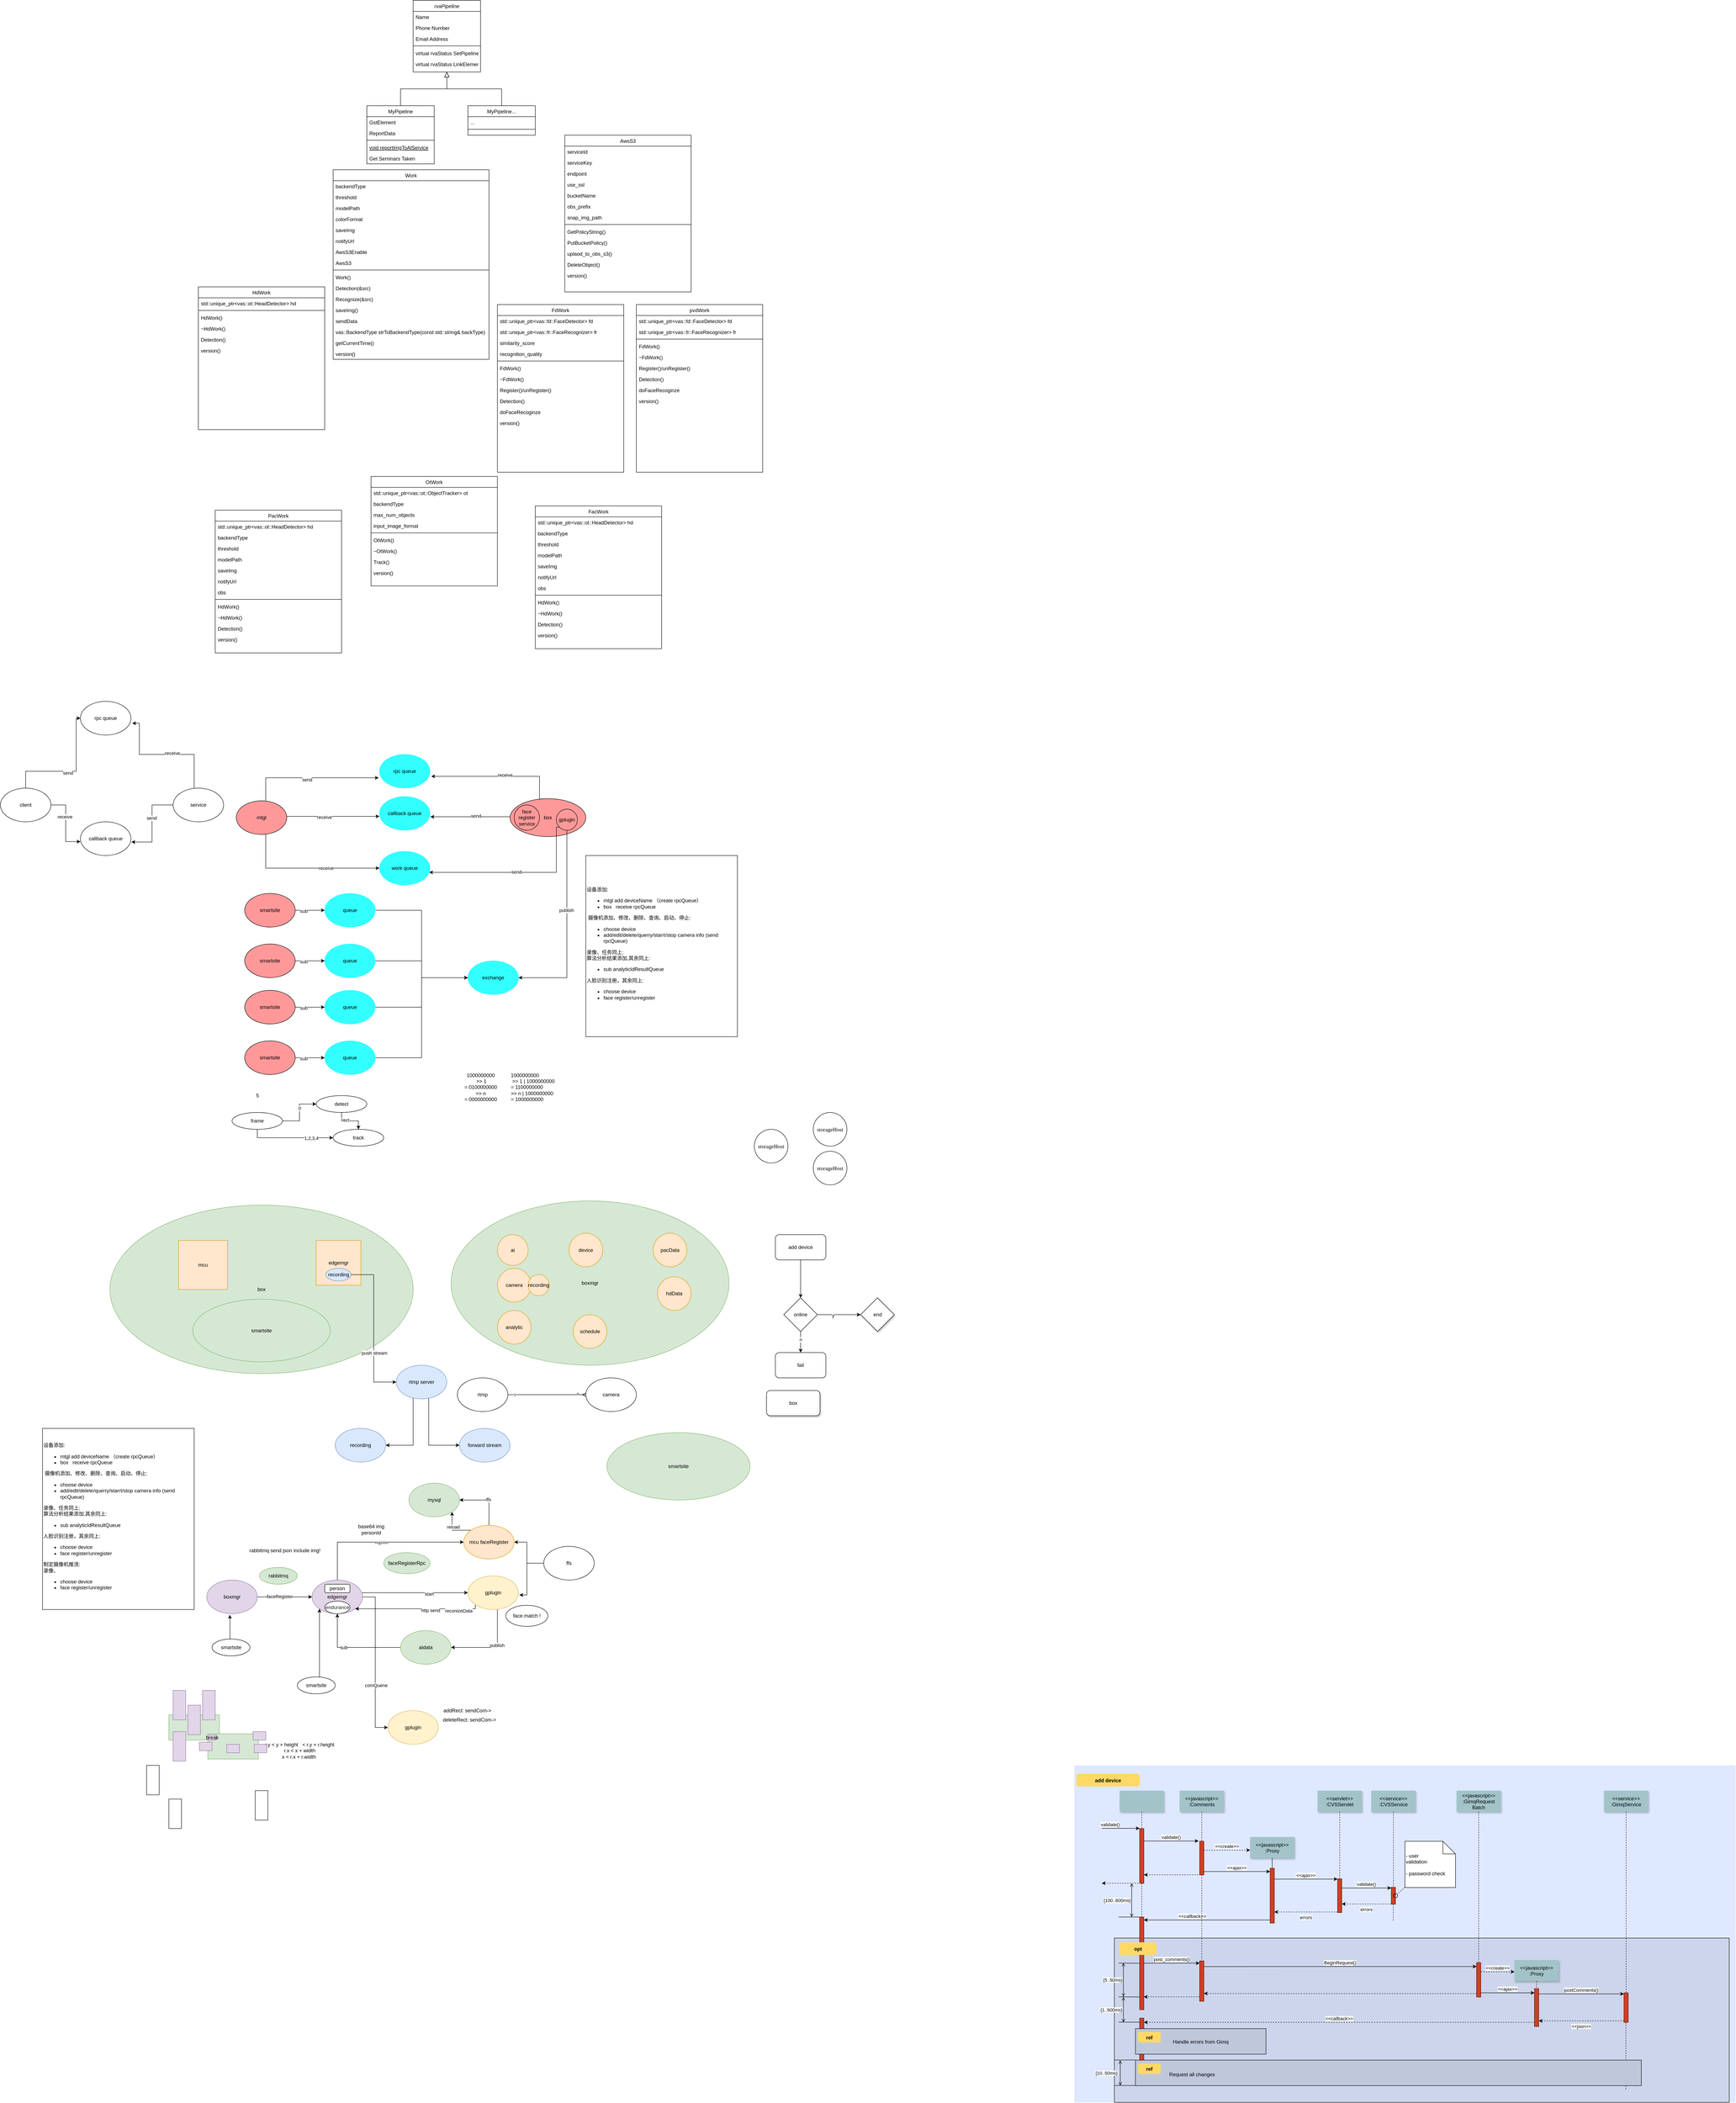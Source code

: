 <mxfile version="14.7.6" type="github">
  <diagram id="C5RBs43oDa-KdzZeNtuy" name="Page-1">
    <mxGraphModel dx="1242" dy="232" grid="1" gridSize="10" guides="1" tooltips="1" connect="1" arrows="1" fold="1" page="1" pageScale="1" pageWidth="827" pageHeight="1169" math="0" shadow="0">
      <root>
        <mxCell id="WIyWlLk6GJQsqaUBKTNV-0" />
        <mxCell id="WIyWlLk6GJQsqaUBKTNV-1" parent="WIyWlLk6GJQsqaUBKTNV-0" />
        <mxCell id="zkfFHV4jXpPFQw0GAbJ--0" value="rvaPipeline" style="swimlane;fontStyle=2;align=center;verticalAlign=top;childLayout=stackLayout;horizontal=1;startSize=26;horizontalStack=0;resizeParent=1;resizeLast=0;collapsible=1;marginBottom=0;rounded=0;shadow=0;strokeWidth=1;" parent="WIyWlLk6GJQsqaUBKTNV-1" vertex="1">
          <mxGeometry x="220" y="10" width="160" height="170" as="geometry">
            <mxRectangle x="230" y="140" width="160" height="26" as="alternateBounds" />
          </mxGeometry>
        </mxCell>
        <mxCell id="zkfFHV4jXpPFQw0GAbJ--1" value="Name" style="text;align=left;verticalAlign=top;spacingLeft=4;spacingRight=4;overflow=hidden;rotatable=0;points=[[0,0.5],[1,0.5]];portConstraint=eastwest;" parent="zkfFHV4jXpPFQw0GAbJ--0" vertex="1">
          <mxGeometry y="26" width="160" height="26" as="geometry" />
        </mxCell>
        <mxCell id="zkfFHV4jXpPFQw0GAbJ--2" value="Phone Number" style="text;align=left;verticalAlign=top;spacingLeft=4;spacingRight=4;overflow=hidden;rotatable=0;points=[[0,0.5],[1,0.5]];portConstraint=eastwest;rounded=0;shadow=0;html=0;" parent="zkfFHV4jXpPFQw0GAbJ--0" vertex="1">
          <mxGeometry y="52" width="160" height="26" as="geometry" />
        </mxCell>
        <mxCell id="zkfFHV4jXpPFQw0GAbJ--3" value="Email Address" style="text;align=left;verticalAlign=top;spacingLeft=4;spacingRight=4;overflow=hidden;rotatable=0;points=[[0,0.5],[1,0.5]];portConstraint=eastwest;rounded=0;shadow=0;html=0;" parent="zkfFHV4jXpPFQw0GAbJ--0" vertex="1">
          <mxGeometry y="78" width="160" height="26" as="geometry" />
        </mxCell>
        <mxCell id="zkfFHV4jXpPFQw0GAbJ--4" value="" style="line;html=1;strokeWidth=1;align=left;verticalAlign=middle;spacingTop=-1;spacingLeft=3;spacingRight=3;rotatable=0;labelPosition=right;points=[];portConstraint=eastwest;" parent="zkfFHV4jXpPFQw0GAbJ--0" vertex="1">
          <mxGeometry y="104" width="160" height="8" as="geometry" />
        </mxCell>
        <mxCell id="zkfFHV4jXpPFQw0GAbJ--5" value="virtual rvaStatus SetPipelineParams" style="text;align=left;verticalAlign=top;spacingLeft=4;spacingRight=4;overflow=hidden;rotatable=0;points=[[0,0.5],[1,0.5]];portConstraint=eastwest;" parent="zkfFHV4jXpPFQw0GAbJ--0" vertex="1">
          <mxGeometry y="112" width="160" height="26" as="geometry" />
        </mxCell>
        <mxCell id="EIuWIeSCN8ZFaZUn1zgs-3" value="virtual rvaStatus LinkElements()" style="text;align=left;verticalAlign=top;spacingLeft=4;spacingRight=4;overflow=hidden;rotatable=0;points=[[0,0.5],[1,0.5]];portConstraint=eastwest;" parent="zkfFHV4jXpPFQw0GAbJ--0" vertex="1">
          <mxGeometry y="138" width="160" height="26" as="geometry" />
        </mxCell>
        <mxCell id="zkfFHV4jXpPFQw0GAbJ--6" value="MyPipeline" style="swimlane;fontStyle=0;align=center;verticalAlign=top;childLayout=stackLayout;horizontal=1;startSize=26;horizontalStack=0;resizeParent=1;resizeLast=0;collapsible=1;marginBottom=0;rounded=0;shadow=0;strokeWidth=1;" parent="WIyWlLk6GJQsqaUBKTNV-1" vertex="1">
          <mxGeometry x="110" y="260" width="160" height="138" as="geometry">
            <mxRectangle x="130" y="380" width="160" height="26" as="alternateBounds" />
          </mxGeometry>
        </mxCell>
        <mxCell id="zkfFHV4jXpPFQw0GAbJ--7" value="GstElement" style="text;align=left;verticalAlign=top;spacingLeft=4;spacingRight=4;overflow=hidden;rotatable=0;points=[[0,0.5],[1,0.5]];portConstraint=eastwest;" parent="zkfFHV4jXpPFQw0GAbJ--6" vertex="1">
          <mxGeometry y="26" width="160" height="26" as="geometry" />
        </mxCell>
        <mxCell id="zkfFHV4jXpPFQw0GAbJ--8" value="ReportData" style="text;align=left;verticalAlign=top;spacingLeft=4;spacingRight=4;overflow=hidden;rotatable=0;points=[[0,0.5],[1,0.5]];portConstraint=eastwest;rounded=0;shadow=0;html=0;" parent="zkfFHV4jXpPFQw0GAbJ--6" vertex="1">
          <mxGeometry y="52" width="160" height="26" as="geometry" />
        </mxCell>
        <mxCell id="zkfFHV4jXpPFQw0GAbJ--9" value="" style="line;html=1;strokeWidth=1;align=left;verticalAlign=middle;spacingTop=-1;spacingLeft=3;spacingRight=3;rotatable=0;labelPosition=right;points=[];portConstraint=eastwest;" parent="zkfFHV4jXpPFQw0GAbJ--6" vertex="1">
          <mxGeometry y="78" width="160" height="8" as="geometry" />
        </mxCell>
        <mxCell id="zkfFHV4jXpPFQw0GAbJ--10" value="void reportImgToAlService" style="text;align=left;verticalAlign=top;spacingLeft=4;spacingRight=4;overflow=hidden;rotatable=0;points=[[0,0.5],[1,0.5]];portConstraint=eastwest;fontStyle=4;" parent="zkfFHV4jXpPFQw0GAbJ--6" vertex="1">
          <mxGeometry y="86" width="160" height="26" as="geometry" />
        </mxCell>
        <mxCell id="zkfFHV4jXpPFQw0GAbJ--11" value="Get Seminars Taken" style="text;align=left;verticalAlign=top;spacingLeft=4;spacingRight=4;overflow=hidden;rotatable=0;points=[[0,0.5],[1,0.5]];portConstraint=eastwest;" parent="zkfFHV4jXpPFQw0GAbJ--6" vertex="1">
          <mxGeometry y="112" width="160" height="26" as="geometry" />
        </mxCell>
        <mxCell id="zkfFHV4jXpPFQw0GAbJ--12" value="" style="endArrow=block;endSize=10;endFill=0;shadow=0;strokeWidth=1;rounded=0;edgeStyle=elbowEdgeStyle;elbow=vertical;" parent="WIyWlLk6GJQsqaUBKTNV-1" source="zkfFHV4jXpPFQw0GAbJ--6" target="zkfFHV4jXpPFQw0GAbJ--0" edge="1">
          <mxGeometry width="160" relative="1" as="geometry">
            <mxPoint x="190" y="103" as="sourcePoint" />
            <mxPoint x="190" y="103" as="targetPoint" />
          </mxGeometry>
        </mxCell>
        <mxCell id="zkfFHV4jXpPFQw0GAbJ--13" value="MyPipeline..." style="swimlane;fontStyle=0;align=center;verticalAlign=top;childLayout=stackLayout;horizontal=1;startSize=26;horizontalStack=0;resizeParent=1;resizeLast=0;collapsible=1;marginBottom=0;rounded=0;shadow=0;strokeWidth=1;" parent="WIyWlLk6GJQsqaUBKTNV-1" vertex="1">
          <mxGeometry x="350" y="260" width="160" height="70" as="geometry">
            <mxRectangle x="340" y="380" width="170" height="26" as="alternateBounds" />
          </mxGeometry>
        </mxCell>
        <mxCell id="zkfFHV4jXpPFQw0GAbJ--14" value="..." style="text;align=left;verticalAlign=top;spacingLeft=4;spacingRight=4;overflow=hidden;rotatable=0;points=[[0,0.5],[1,0.5]];portConstraint=eastwest;" parent="zkfFHV4jXpPFQw0GAbJ--13" vertex="1">
          <mxGeometry y="26" width="160" height="26" as="geometry" />
        </mxCell>
        <mxCell id="zkfFHV4jXpPFQw0GAbJ--15" value="" style="line;html=1;strokeWidth=1;align=left;verticalAlign=middle;spacingTop=-1;spacingLeft=3;spacingRight=3;rotatable=0;labelPosition=right;points=[];portConstraint=eastwest;" parent="zkfFHV4jXpPFQw0GAbJ--13" vertex="1">
          <mxGeometry y="52" width="160" height="8" as="geometry" />
        </mxCell>
        <mxCell id="zkfFHV4jXpPFQw0GAbJ--16" value="" style="endArrow=block;endSize=10;endFill=0;shadow=0;strokeWidth=1;rounded=0;edgeStyle=elbowEdgeStyle;elbow=vertical;" parent="WIyWlLk6GJQsqaUBKTNV-1" source="zkfFHV4jXpPFQw0GAbJ--13" target="zkfFHV4jXpPFQw0GAbJ--0" edge="1">
          <mxGeometry width="160" relative="1" as="geometry">
            <mxPoint x="200" y="273" as="sourcePoint" />
            <mxPoint x="300" y="171" as="targetPoint" />
          </mxGeometry>
        </mxCell>
        <mxCell id="EIuWIeSCN8ZFaZUn1zgs-45" value="HdWork" style="swimlane;fontStyle=0;align=center;verticalAlign=top;childLayout=stackLayout;horizontal=1;startSize=26;horizontalStack=0;resizeParent=1;resizeLast=0;collapsible=1;marginBottom=0;rounded=0;shadow=0;strokeWidth=1;" parent="WIyWlLk6GJQsqaUBKTNV-1" vertex="1">
          <mxGeometry x="-290" y="690" width="300" height="339" as="geometry">
            <mxRectangle x="508" y="120" width="160" height="26" as="alternateBounds" />
          </mxGeometry>
        </mxCell>
        <mxCell id="EIuWIeSCN8ZFaZUn1zgs-46" value="std::unique_ptr&lt;vas::ot::HeadDetector&gt; hd" style="text;align=left;verticalAlign=top;spacingLeft=4;spacingRight=4;overflow=hidden;rotatable=0;points=[[0,0.5],[1,0.5]];portConstraint=eastwest;" parent="EIuWIeSCN8ZFaZUn1zgs-45" vertex="1">
          <mxGeometry y="26" width="300" height="26" as="geometry" />
        </mxCell>
        <mxCell id="EIuWIeSCN8ZFaZUn1zgs-51" value="" style="line;html=1;strokeWidth=1;align=left;verticalAlign=middle;spacingTop=-1;spacingLeft=3;spacingRight=3;rotatable=0;labelPosition=right;points=[];portConstraint=eastwest;" parent="EIuWIeSCN8ZFaZUn1zgs-45" vertex="1">
          <mxGeometry y="52" width="300" height="8" as="geometry" />
        </mxCell>
        <mxCell id="EIuWIeSCN8ZFaZUn1zgs-52" value="HdWork()" style="text;align=left;verticalAlign=top;spacingLeft=4;spacingRight=4;overflow=hidden;rotatable=0;points=[[0,0.5],[1,0.5]];portConstraint=eastwest;" parent="EIuWIeSCN8ZFaZUn1zgs-45" vertex="1">
          <mxGeometry y="60" width="300" height="26" as="geometry" />
        </mxCell>
        <mxCell id="EIuWIeSCN8ZFaZUn1zgs-55" value="~HdWork()" style="text;align=left;verticalAlign=top;spacingLeft=4;spacingRight=4;overflow=hidden;rotatable=0;points=[[0,0.5],[1,0.5]];portConstraint=eastwest;" parent="EIuWIeSCN8ZFaZUn1zgs-45" vertex="1">
          <mxGeometry y="86" width="300" height="26" as="geometry" />
        </mxCell>
        <mxCell id="aHSUzF2l3U4_WT08x_av-0" value="Detection()" style="text;align=left;verticalAlign=top;spacingLeft=4;spacingRight=4;overflow=hidden;rotatable=0;points=[[0,0.5],[1,0.5]];portConstraint=eastwest;" parent="EIuWIeSCN8ZFaZUn1zgs-45" vertex="1">
          <mxGeometry y="112" width="300" height="26" as="geometry" />
        </mxCell>
        <mxCell id="aHSUzF2l3U4_WT08x_av-1" value="version()" style="text;align=left;verticalAlign=top;spacingLeft=4;spacingRight=4;overflow=hidden;rotatable=0;points=[[0,0.5],[1,0.5]];portConstraint=eastwest;" parent="EIuWIeSCN8ZFaZUn1zgs-45" vertex="1">
          <mxGeometry y="138" width="300" height="26" as="geometry" />
        </mxCell>
        <mxCell id="aHSUzF2l3U4_WT08x_av-2" value="FdWork" style="swimlane;fontStyle=0;align=center;verticalAlign=top;childLayout=stackLayout;horizontal=1;startSize=26;horizontalStack=0;resizeParent=1;resizeLast=0;collapsible=1;marginBottom=0;rounded=0;shadow=0;strokeWidth=1;" parent="WIyWlLk6GJQsqaUBKTNV-1" vertex="1">
          <mxGeometry x="420" y="732" width="300" height="398" as="geometry">
            <mxRectangle x="508" y="120" width="160" height="26" as="alternateBounds" />
          </mxGeometry>
        </mxCell>
        <mxCell id="aHSUzF2l3U4_WT08x_av-3" value="std::unique_ptr&lt;vas::fd::FaceDetector&gt; fd" style="text;align=left;verticalAlign=top;spacingLeft=4;spacingRight=4;overflow=hidden;rotatable=0;points=[[0,0.5],[1,0.5]];portConstraint=eastwest;" parent="aHSUzF2l3U4_WT08x_av-2" vertex="1">
          <mxGeometry y="26" width="300" height="26" as="geometry" />
        </mxCell>
        <mxCell id="wuCH2IQg_Po8L5Twyxa0-1" value="std::unique_ptr&lt;vas::fr::FaceRecognizer&gt; fr" style="text;align=left;verticalAlign=top;spacingLeft=4;spacingRight=4;overflow=hidden;rotatable=0;points=[[0,0.5],[1,0.5]];portConstraint=eastwest;" parent="aHSUzF2l3U4_WT08x_av-2" vertex="1">
          <mxGeometry y="52" width="300" height="26" as="geometry" />
        </mxCell>
        <mxCell id="wuCH2IQg_Po8L5Twyxa0-94" value="similarity_score" style="text;align=left;verticalAlign=top;spacingLeft=4;spacingRight=4;overflow=hidden;rotatable=0;points=[[0,0.5],[1,0.5]];portConstraint=eastwest;" parent="aHSUzF2l3U4_WT08x_av-2" vertex="1">
          <mxGeometry y="78" width="300" height="26" as="geometry" />
        </mxCell>
        <mxCell id="wuCH2IQg_Po8L5Twyxa0-95" value="recognition_quality" style="text;align=left;verticalAlign=top;spacingLeft=4;spacingRight=4;overflow=hidden;rotatable=0;points=[[0,0.5],[1,0.5]];portConstraint=eastwest;" parent="aHSUzF2l3U4_WT08x_av-2" vertex="1">
          <mxGeometry y="104" width="300" height="26" as="geometry" />
        </mxCell>
        <mxCell id="aHSUzF2l3U4_WT08x_av-10" value="" style="line;html=1;strokeWidth=1;align=left;verticalAlign=middle;spacingTop=-1;spacingLeft=3;spacingRight=3;rotatable=0;labelPosition=right;points=[];portConstraint=eastwest;" parent="aHSUzF2l3U4_WT08x_av-2" vertex="1">
          <mxGeometry y="130" width="300" height="8" as="geometry" />
        </mxCell>
        <mxCell id="aHSUzF2l3U4_WT08x_av-11" value="FdWork()" style="text;align=left;verticalAlign=top;spacingLeft=4;spacingRight=4;overflow=hidden;rotatable=0;points=[[0,0.5],[1,0.5]];portConstraint=eastwest;" parent="aHSUzF2l3U4_WT08x_av-2" vertex="1">
          <mxGeometry y="138" width="300" height="26" as="geometry" />
        </mxCell>
        <mxCell id="aHSUzF2l3U4_WT08x_av-12" value="~FdWork()" style="text;align=left;verticalAlign=top;spacingLeft=4;spacingRight=4;overflow=hidden;rotatable=0;points=[[0,0.5],[1,0.5]];portConstraint=eastwest;" parent="aHSUzF2l3U4_WT08x_av-2" vertex="1">
          <mxGeometry y="164" width="300" height="26" as="geometry" />
        </mxCell>
        <mxCell id="aHSUzF2l3U4_WT08x_av-13" value="Register()/unRegister()" style="text;align=left;verticalAlign=top;spacingLeft=4;spacingRight=4;overflow=hidden;rotatable=0;points=[[0,0.5],[1,0.5]];portConstraint=eastwest;" parent="aHSUzF2l3U4_WT08x_av-2" vertex="1">
          <mxGeometry y="190" width="300" height="26" as="geometry" />
        </mxCell>
        <mxCell id="aHSUzF2l3U4_WT08x_av-14" value="Detection()" style="text;align=left;verticalAlign=top;spacingLeft=4;spacingRight=4;overflow=hidden;rotatable=0;points=[[0,0.5],[1,0.5]];portConstraint=eastwest;" parent="aHSUzF2l3U4_WT08x_av-2" vertex="1">
          <mxGeometry y="216" width="300" height="26" as="geometry" />
        </mxCell>
        <mxCell id="wuCH2IQg_Po8L5Twyxa0-0" value="doFaceRecoginze" style="text;align=left;verticalAlign=top;spacingLeft=4;spacingRight=4;overflow=hidden;rotatable=0;points=[[0,0.5],[1,0.5]];portConstraint=eastwest;" parent="aHSUzF2l3U4_WT08x_av-2" vertex="1">
          <mxGeometry y="242" width="300" height="26" as="geometry" />
        </mxCell>
        <mxCell id="aHSUzF2l3U4_WT08x_av-16" value="version()" style="text;align=left;verticalAlign=top;spacingLeft=4;spacingRight=4;overflow=hidden;rotatable=0;points=[[0,0.5],[1,0.5]];portConstraint=eastwest;" parent="aHSUzF2l3U4_WT08x_av-2" vertex="1">
          <mxGeometry y="268" width="300" height="26" as="geometry" />
        </mxCell>
        <mxCell id="wuCH2IQg_Po8L5Twyxa0-3" value="PacWork" style="swimlane;fontStyle=0;align=center;verticalAlign=top;childLayout=stackLayout;horizontal=1;startSize=26;horizontalStack=0;resizeParent=1;resizeLast=0;collapsible=1;marginBottom=0;rounded=0;shadow=0;strokeWidth=1;" parent="WIyWlLk6GJQsqaUBKTNV-1" vertex="1">
          <mxGeometry x="-250" y="1220" width="300" height="339" as="geometry">
            <mxRectangle x="508" y="120" width="160" height="26" as="alternateBounds" />
          </mxGeometry>
        </mxCell>
        <mxCell id="wuCH2IQg_Po8L5Twyxa0-4" value="std::unique_ptr&lt;vas::ot::HeadDetector&gt; hd" style="text;align=left;verticalAlign=top;spacingLeft=4;spacingRight=4;overflow=hidden;rotatable=0;points=[[0,0.5],[1,0.5]];portConstraint=eastwest;" parent="wuCH2IQg_Po8L5Twyxa0-3" vertex="1">
          <mxGeometry y="26" width="300" height="26" as="geometry" />
        </mxCell>
        <mxCell id="wuCH2IQg_Po8L5Twyxa0-5" value="backendType" style="text;align=left;verticalAlign=top;spacingLeft=4;spacingRight=4;overflow=hidden;rotatable=0;points=[[0,0.5],[1,0.5]];portConstraint=eastwest;rounded=0;shadow=0;html=0;" parent="wuCH2IQg_Po8L5Twyxa0-3" vertex="1">
          <mxGeometry y="52" width="300" height="26" as="geometry" />
        </mxCell>
        <mxCell id="wuCH2IQg_Po8L5Twyxa0-6" value="threshold" style="text;align=left;verticalAlign=top;spacingLeft=4;spacingRight=4;overflow=hidden;rotatable=0;points=[[0,0.5],[1,0.5]];portConstraint=eastwest;rounded=0;shadow=0;html=0;" parent="wuCH2IQg_Po8L5Twyxa0-3" vertex="1">
          <mxGeometry y="78" width="300" height="26" as="geometry" />
        </mxCell>
        <mxCell id="wuCH2IQg_Po8L5Twyxa0-7" value="modelPath" style="text;align=left;verticalAlign=top;spacingLeft=4;spacingRight=4;overflow=hidden;rotatable=0;points=[[0,0.5],[1,0.5]];portConstraint=eastwest;rounded=0;shadow=0;html=0;" parent="wuCH2IQg_Po8L5Twyxa0-3" vertex="1">
          <mxGeometry y="104" width="300" height="26" as="geometry" />
        </mxCell>
        <mxCell id="wuCH2IQg_Po8L5Twyxa0-8" value="saveImg" style="text;align=left;verticalAlign=top;spacingLeft=4;spacingRight=4;overflow=hidden;rotatable=0;points=[[0,0.5],[1,0.5]];portConstraint=eastwest;rounded=0;shadow=0;html=0;" parent="wuCH2IQg_Po8L5Twyxa0-3" vertex="1">
          <mxGeometry y="130" width="300" height="26" as="geometry" />
        </mxCell>
        <mxCell id="wuCH2IQg_Po8L5Twyxa0-9" value="notifyUrl" style="text;align=left;verticalAlign=top;spacingLeft=4;spacingRight=4;overflow=hidden;rotatable=0;points=[[0,0.5],[1,0.5]];portConstraint=eastwest;rounded=0;shadow=0;html=0;" parent="wuCH2IQg_Po8L5Twyxa0-3" vertex="1">
          <mxGeometry y="156" width="300" height="26" as="geometry" />
        </mxCell>
        <mxCell id="wuCH2IQg_Po8L5Twyxa0-10" value="obs" style="text;align=left;verticalAlign=top;spacingLeft=4;spacingRight=4;overflow=hidden;rotatable=0;points=[[0,0.5],[1,0.5]];portConstraint=eastwest;rounded=0;shadow=0;html=0;" parent="wuCH2IQg_Po8L5Twyxa0-3" vertex="1">
          <mxGeometry y="182" width="300" height="26" as="geometry" />
        </mxCell>
        <mxCell id="wuCH2IQg_Po8L5Twyxa0-11" value="" style="line;html=1;strokeWidth=1;align=left;verticalAlign=middle;spacingTop=-1;spacingLeft=3;spacingRight=3;rotatable=0;labelPosition=right;points=[];portConstraint=eastwest;" parent="wuCH2IQg_Po8L5Twyxa0-3" vertex="1">
          <mxGeometry y="208" width="300" height="8" as="geometry" />
        </mxCell>
        <mxCell id="wuCH2IQg_Po8L5Twyxa0-12" value="HdWork()" style="text;align=left;verticalAlign=top;spacingLeft=4;spacingRight=4;overflow=hidden;rotatable=0;points=[[0,0.5],[1,0.5]];portConstraint=eastwest;" parent="wuCH2IQg_Po8L5Twyxa0-3" vertex="1">
          <mxGeometry y="216" width="300" height="26" as="geometry" />
        </mxCell>
        <mxCell id="wuCH2IQg_Po8L5Twyxa0-13" value="~HdWork()" style="text;align=left;verticalAlign=top;spacingLeft=4;spacingRight=4;overflow=hidden;rotatable=0;points=[[0,0.5],[1,0.5]];portConstraint=eastwest;" parent="wuCH2IQg_Po8L5Twyxa0-3" vertex="1">
          <mxGeometry y="242" width="300" height="26" as="geometry" />
        </mxCell>
        <mxCell id="wuCH2IQg_Po8L5Twyxa0-14" value="Detection()" style="text;align=left;verticalAlign=top;spacingLeft=4;spacingRight=4;overflow=hidden;rotatable=0;points=[[0,0.5],[1,0.5]];portConstraint=eastwest;" parent="wuCH2IQg_Po8L5Twyxa0-3" vertex="1">
          <mxGeometry y="268" width="300" height="26" as="geometry" />
        </mxCell>
        <mxCell id="wuCH2IQg_Po8L5Twyxa0-15" value="version()" style="text;align=left;verticalAlign=top;spacingLeft=4;spacingRight=4;overflow=hidden;rotatable=0;points=[[0,0.5],[1,0.5]];portConstraint=eastwest;" parent="wuCH2IQg_Po8L5Twyxa0-3" vertex="1">
          <mxGeometry y="294" width="300" height="26" as="geometry" />
        </mxCell>
        <mxCell id="wuCH2IQg_Po8L5Twyxa0-17" value="OtWork" style="swimlane;fontStyle=0;align=center;verticalAlign=top;childLayout=stackLayout;horizontal=1;startSize=26;horizontalStack=0;resizeParent=1;resizeLast=0;collapsible=1;marginBottom=0;rounded=0;shadow=0;strokeWidth=1;" parent="WIyWlLk6GJQsqaUBKTNV-1" vertex="1">
          <mxGeometry x="120" y="1140" width="300" height="260" as="geometry">
            <mxRectangle x="508" y="120" width="160" height="26" as="alternateBounds" />
          </mxGeometry>
        </mxCell>
        <mxCell id="wuCH2IQg_Po8L5Twyxa0-18" value="std::unique_ptr&lt;vas::ot::ObjectTracker&gt; ot" style="text;align=left;verticalAlign=top;spacingLeft=4;spacingRight=4;overflow=hidden;rotatable=0;points=[[0,0.5],[1,0.5]];portConstraint=eastwest;" parent="wuCH2IQg_Po8L5Twyxa0-17" vertex="1">
          <mxGeometry y="26" width="300" height="26" as="geometry" />
        </mxCell>
        <mxCell id="wuCH2IQg_Po8L5Twyxa0-19" value="backendType" style="text;align=left;verticalAlign=top;spacingLeft=4;spacingRight=4;overflow=hidden;rotatable=0;points=[[0,0.5],[1,0.5]];portConstraint=eastwest;rounded=0;shadow=0;html=0;" parent="wuCH2IQg_Po8L5Twyxa0-17" vertex="1">
          <mxGeometry y="52" width="300" height="26" as="geometry" />
        </mxCell>
        <mxCell id="wuCH2IQg_Po8L5Twyxa0-21" value="max_num_objects" style="text;align=left;verticalAlign=top;spacingLeft=4;spacingRight=4;overflow=hidden;rotatable=0;points=[[0,0.5],[1,0.5]];portConstraint=eastwest;rounded=0;shadow=0;html=0;" parent="wuCH2IQg_Po8L5Twyxa0-17" vertex="1">
          <mxGeometry y="78" width="300" height="26" as="geometry" />
        </mxCell>
        <mxCell id="wuCH2IQg_Po8L5Twyxa0-22" value="input_image_format" style="text;align=left;verticalAlign=top;spacingLeft=4;spacingRight=4;overflow=hidden;rotatable=0;points=[[0,0.5],[1,0.5]];portConstraint=eastwest;rounded=0;shadow=0;html=0;" parent="wuCH2IQg_Po8L5Twyxa0-17" vertex="1">
          <mxGeometry y="104" width="300" height="26" as="geometry" />
        </mxCell>
        <mxCell id="wuCH2IQg_Po8L5Twyxa0-25" value="" style="line;html=1;strokeWidth=1;align=left;verticalAlign=middle;spacingTop=-1;spacingLeft=3;spacingRight=3;rotatable=0;labelPosition=right;points=[];portConstraint=eastwest;" parent="wuCH2IQg_Po8L5Twyxa0-17" vertex="1">
          <mxGeometry y="130" width="300" height="8" as="geometry" />
        </mxCell>
        <mxCell id="wuCH2IQg_Po8L5Twyxa0-26" value="OtWork()" style="text;align=left;verticalAlign=top;spacingLeft=4;spacingRight=4;overflow=hidden;rotatable=0;points=[[0,0.5],[1,0.5]];portConstraint=eastwest;" parent="wuCH2IQg_Po8L5Twyxa0-17" vertex="1">
          <mxGeometry y="138" width="300" height="26" as="geometry" />
        </mxCell>
        <mxCell id="wuCH2IQg_Po8L5Twyxa0-27" value="~OtWork()" style="text;align=left;verticalAlign=top;spacingLeft=4;spacingRight=4;overflow=hidden;rotatable=0;points=[[0,0.5],[1,0.5]];portConstraint=eastwest;" parent="wuCH2IQg_Po8L5Twyxa0-17" vertex="1">
          <mxGeometry y="164" width="300" height="26" as="geometry" />
        </mxCell>
        <mxCell id="wuCH2IQg_Po8L5Twyxa0-28" value="Track()" style="text;align=left;verticalAlign=top;spacingLeft=4;spacingRight=4;overflow=hidden;rotatable=0;points=[[0,0.5],[1,0.5]];portConstraint=eastwest;" parent="wuCH2IQg_Po8L5Twyxa0-17" vertex="1">
          <mxGeometry y="190" width="300" height="26" as="geometry" />
        </mxCell>
        <mxCell id="wuCH2IQg_Po8L5Twyxa0-29" value="version()" style="text;align=left;verticalAlign=top;spacingLeft=4;spacingRight=4;overflow=hidden;rotatable=0;points=[[0,0.5],[1,0.5]];portConstraint=eastwest;" parent="wuCH2IQg_Po8L5Twyxa0-17" vertex="1">
          <mxGeometry y="216" width="300" height="26" as="geometry" />
        </mxCell>
        <mxCell id="wuCH2IQg_Po8L5Twyxa0-30" value="FacWork" style="swimlane;fontStyle=0;align=center;verticalAlign=top;childLayout=stackLayout;horizontal=1;startSize=26;horizontalStack=0;resizeParent=1;resizeLast=0;collapsible=1;marginBottom=0;rounded=0;shadow=0;strokeWidth=1;" parent="WIyWlLk6GJQsqaUBKTNV-1" vertex="1">
          <mxGeometry x="510" y="1210" width="300" height="339" as="geometry">
            <mxRectangle x="508" y="120" width="160" height="26" as="alternateBounds" />
          </mxGeometry>
        </mxCell>
        <mxCell id="wuCH2IQg_Po8L5Twyxa0-31" value="std::unique_ptr&lt;vas::ot::HeadDetector&gt; hd" style="text;align=left;verticalAlign=top;spacingLeft=4;spacingRight=4;overflow=hidden;rotatable=0;points=[[0,0.5],[1,0.5]];portConstraint=eastwest;" parent="wuCH2IQg_Po8L5Twyxa0-30" vertex="1">
          <mxGeometry y="26" width="300" height="26" as="geometry" />
        </mxCell>
        <mxCell id="wuCH2IQg_Po8L5Twyxa0-32" value="backendType" style="text;align=left;verticalAlign=top;spacingLeft=4;spacingRight=4;overflow=hidden;rotatable=0;points=[[0,0.5],[1,0.5]];portConstraint=eastwest;rounded=0;shadow=0;html=0;" parent="wuCH2IQg_Po8L5Twyxa0-30" vertex="1">
          <mxGeometry y="52" width="300" height="26" as="geometry" />
        </mxCell>
        <mxCell id="wuCH2IQg_Po8L5Twyxa0-33" value="threshold" style="text;align=left;verticalAlign=top;spacingLeft=4;spacingRight=4;overflow=hidden;rotatable=0;points=[[0,0.5],[1,0.5]];portConstraint=eastwest;rounded=0;shadow=0;html=0;" parent="wuCH2IQg_Po8L5Twyxa0-30" vertex="1">
          <mxGeometry y="78" width="300" height="26" as="geometry" />
        </mxCell>
        <mxCell id="wuCH2IQg_Po8L5Twyxa0-34" value="modelPath" style="text;align=left;verticalAlign=top;spacingLeft=4;spacingRight=4;overflow=hidden;rotatable=0;points=[[0,0.5],[1,0.5]];portConstraint=eastwest;rounded=0;shadow=0;html=0;" parent="wuCH2IQg_Po8L5Twyxa0-30" vertex="1">
          <mxGeometry y="104" width="300" height="26" as="geometry" />
        </mxCell>
        <mxCell id="wuCH2IQg_Po8L5Twyxa0-35" value="saveImg" style="text;align=left;verticalAlign=top;spacingLeft=4;spacingRight=4;overflow=hidden;rotatable=0;points=[[0,0.5],[1,0.5]];portConstraint=eastwest;rounded=0;shadow=0;html=0;" parent="wuCH2IQg_Po8L5Twyxa0-30" vertex="1">
          <mxGeometry y="130" width="300" height="26" as="geometry" />
        </mxCell>
        <mxCell id="wuCH2IQg_Po8L5Twyxa0-36" value="notifyUrl" style="text;align=left;verticalAlign=top;spacingLeft=4;spacingRight=4;overflow=hidden;rotatable=0;points=[[0,0.5],[1,0.5]];portConstraint=eastwest;rounded=0;shadow=0;html=0;" parent="wuCH2IQg_Po8L5Twyxa0-30" vertex="1">
          <mxGeometry y="156" width="300" height="26" as="geometry" />
        </mxCell>
        <mxCell id="wuCH2IQg_Po8L5Twyxa0-37" value="obs" style="text;align=left;verticalAlign=top;spacingLeft=4;spacingRight=4;overflow=hidden;rotatable=0;points=[[0,0.5],[1,0.5]];portConstraint=eastwest;rounded=0;shadow=0;html=0;" parent="wuCH2IQg_Po8L5Twyxa0-30" vertex="1">
          <mxGeometry y="182" width="300" height="26" as="geometry" />
        </mxCell>
        <mxCell id="wuCH2IQg_Po8L5Twyxa0-38" value="" style="line;html=1;strokeWidth=1;align=left;verticalAlign=middle;spacingTop=-1;spacingLeft=3;spacingRight=3;rotatable=0;labelPosition=right;points=[];portConstraint=eastwest;" parent="wuCH2IQg_Po8L5Twyxa0-30" vertex="1">
          <mxGeometry y="208" width="300" height="8" as="geometry" />
        </mxCell>
        <mxCell id="wuCH2IQg_Po8L5Twyxa0-39" value="HdWork()" style="text;align=left;verticalAlign=top;spacingLeft=4;spacingRight=4;overflow=hidden;rotatable=0;points=[[0,0.5],[1,0.5]];portConstraint=eastwest;" parent="wuCH2IQg_Po8L5Twyxa0-30" vertex="1">
          <mxGeometry y="216" width="300" height="26" as="geometry" />
        </mxCell>
        <mxCell id="wuCH2IQg_Po8L5Twyxa0-40" value="~HdWork()" style="text;align=left;verticalAlign=top;spacingLeft=4;spacingRight=4;overflow=hidden;rotatable=0;points=[[0,0.5],[1,0.5]];portConstraint=eastwest;" parent="wuCH2IQg_Po8L5Twyxa0-30" vertex="1">
          <mxGeometry y="242" width="300" height="26" as="geometry" />
        </mxCell>
        <mxCell id="wuCH2IQg_Po8L5Twyxa0-41" value="Detection()" style="text;align=left;verticalAlign=top;spacingLeft=4;spacingRight=4;overflow=hidden;rotatable=0;points=[[0,0.5],[1,0.5]];portConstraint=eastwest;" parent="wuCH2IQg_Po8L5Twyxa0-30" vertex="1">
          <mxGeometry y="268" width="300" height="26" as="geometry" />
        </mxCell>
        <mxCell id="wuCH2IQg_Po8L5Twyxa0-42" value="version()" style="text;align=left;verticalAlign=top;spacingLeft=4;spacingRight=4;overflow=hidden;rotatable=0;points=[[0,0.5],[1,0.5]];portConstraint=eastwest;" parent="wuCH2IQg_Po8L5Twyxa0-30" vertex="1">
          <mxGeometry y="294" width="300" height="26" as="geometry" />
        </mxCell>
        <mxCell id="wuCH2IQg_Po8L5Twyxa0-45" value="Work" style="swimlane;fontStyle=0;align=center;verticalAlign=top;childLayout=stackLayout;horizontal=1;startSize=26;horizontalStack=0;resizeParent=1;resizeLast=0;collapsible=1;marginBottom=0;rounded=0;shadow=0;strokeWidth=1;" parent="WIyWlLk6GJQsqaUBKTNV-1" vertex="1">
          <mxGeometry x="30" y="412" width="370" height="450" as="geometry">
            <mxRectangle x="508" y="120" width="160" height="26" as="alternateBounds" />
          </mxGeometry>
        </mxCell>
        <mxCell id="wuCH2IQg_Po8L5Twyxa0-47" value="backendType" style="text;align=left;verticalAlign=top;spacingLeft=4;spacingRight=4;overflow=hidden;rotatable=0;points=[[0,0.5],[1,0.5]];portConstraint=eastwest;rounded=0;shadow=0;html=0;" parent="wuCH2IQg_Po8L5Twyxa0-45" vertex="1">
          <mxGeometry y="26" width="370" height="26" as="geometry" />
        </mxCell>
        <mxCell id="wuCH2IQg_Po8L5Twyxa0-48" value="threshold" style="text;align=left;verticalAlign=top;spacingLeft=4;spacingRight=4;overflow=hidden;rotatable=0;points=[[0,0.5],[1,0.5]];portConstraint=eastwest;rounded=0;shadow=0;html=0;" parent="wuCH2IQg_Po8L5Twyxa0-45" vertex="1">
          <mxGeometry y="52" width="370" height="26" as="geometry" />
        </mxCell>
        <mxCell id="wuCH2IQg_Po8L5Twyxa0-49" value="modelPath" style="text;align=left;verticalAlign=top;spacingLeft=4;spacingRight=4;overflow=hidden;rotatable=0;points=[[0,0.5],[1,0.5]];portConstraint=eastwest;rounded=0;shadow=0;html=0;" parent="wuCH2IQg_Po8L5Twyxa0-45" vertex="1">
          <mxGeometry y="78" width="370" height="26" as="geometry" />
        </mxCell>
        <mxCell id="wuCH2IQg_Po8L5Twyxa0-51" value="colorFormat" style="text;align=left;verticalAlign=top;spacingLeft=4;spacingRight=4;overflow=hidden;rotatable=0;points=[[0,0.5],[1,0.5]];portConstraint=eastwest;rounded=0;shadow=0;html=0;" parent="wuCH2IQg_Po8L5Twyxa0-45" vertex="1">
          <mxGeometry y="104" width="370" height="26" as="geometry" />
        </mxCell>
        <mxCell id="wuCH2IQg_Po8L5Twyxa0-50" value="saveImg" style="text;align=left;verticalAlign=top;spacingLeft=4;spacingRight=4;overflow=hidden;rotatable=0;points=[[0,0.5],[1,0.5]];portConstraint=eastwest;rounded=0;shadow=0;html=0;" parent="wuCH2IQg_Po8L5Twyxa0-45" vertex="1">
          <mxGeometry y="130" width="370" height="26" as="geometry" />
        </mxCell>
        <mxCell id="wuCH2IQg_Po8L5Twyxa0-78" value="notifyUrl" style="text;align=left;verticalAlign=top;spacingLeft=4;spacingRight=4;overflow=hidden;rotatable=0;points=[[0,0.5],[1,0.5]];portConstraint=eastwest;rounded=0;shadow=0;html=0;" parent="wuCH2IQg_Po8L5Twyxa0-45" vertex="1">
          <mxGeometry y="156" width="370" height="26" as="geometry" />
        </mxCell>
        <mxCell id="wuCH2IQg_Po8L5Twyxa0-52" value="AwsS3Enable" style="text;align=left;verticalAlign=top;spacingLeft=4;spacingRight=4;overflow=hidden;rotatable=0;points=[[0,0.5],[1,0.5]];portConstraint=eastwest;rounded=0;shadow=0;html=0;" parent="wuCH2IQg_Po8L5Twyxa0-45" vertex="1">
          <mxGeometry y="182" width="370" height="26" as="geometry" />
        </mxCell>
        <mxCell id="wuCH2IQg_Po8L5Twyxa0-97" value="AwsS3" style="text;align=left;verticalAlign=top;spacingLeft=4;spacingRight=4;overflow=hidden;rotatable=0;points=[[0,0.5],[1,0.5]];portConstraint=eastwest;rounded=0;shadow=0;html=0;" parent="wuCH2IQg_Po8L5Twyxa0-45" vertex="1">
          <mxGeometry y="208" width="370" height="26" as="geometry" />
        </mxCell>
        <mxCell id="wuCH2IQg_Po8L5Twyxa0-53" value="" style="line;html=1;strokeWidth=1;align=left;verticalAlign=middle;spacingTop=-1;spacingLeft=3;spacingRight=3;rotatable=0;labelPosition=right;points=[];portConstraint=eastwest;" parent="wuCH2IQg_Po8L5Twyxa0-45" vertex="1">
          <mxGeometry y="234" width="370" height="8" as="geometry" />
        </mxCell>
        <mxCell id="wuCH2IQg_Po8L5Twyxa0-54" value="Work()" style="text;align=left;verticalAlign=top;spacingLeft=4;spacingRight=4;overflow=hidden;rotatable=0;points=[[0,0.5],[1,0.5]];portConstraint=eastwest;" parent="wuCH2IQg_Po8L5Twyxa0-45" vertex="1">
          <mxGeometry y="242" width="370" height="26" as="geometry" />
        </mxCell>
        <mxCell id="wuCH2IQg_Po8L5Twyxa0-56" value="Detection(&amp;src)" style="text;align=left;verticalAlign=top;spacingLeft=4;spacingRight=4;overflow=hidden;rotatable=0;points=[[0,0.5],[1,0.5]];portConstraint=eastwest;" parent="wuCH2IQg_Po8L5Twyxa0-45" vertex="1">
          <mxGeometry y="268" width="370" height="26" as="geometry" />
        </mxCell>
        <mxCell id="B-1sp_UQPxZxmX_SxxcJ-0" value="Recognize(&amp;src)" style="text;align=left;verticalAlign=top;spacingLeft=4;spacingRight=4;overflow=hidden;rotatable=0;points=[[0,0.5],[1,0.5]];portConstraint=eastwest;" parent="wuCH2IQg_Po8L5Twyxa0-45" vertex="1">
          <mxGeometry y="294" width="370" height="26" as="geometry" />
        </mxCell>
        <mxCell id="wuCH2IQg_Po8L5Twyxa0-59" value="saveImg()" style="text;align=left;verticalAlign=top;spacingLeft=4;spacingRight=4;overflow=hidden;rotatable=0;points=[[0,0.5],[1,0.5]];portConstraint=eastwest;" parent="wuCH2IQg_Po8L5Twyxa0-45" vertex="1">
          <mxGeometry y="320" width="370" height="26" as="geometry" />
        </mxCell>
        <mxCell id="wuCH2IQg_Po8L5Twyxa0-57" value="sendData" style="text;align=left;verticalAlign=top;spacingLeft=4;spacingRight=4;overflow=hidden;rotatable=0;points=[[0,0.5],[1,0.5]];portConstraint=eastwest;" parent="wuCH2IQg_Po8L5Twyxa0-45" vertex="1">
          <mxGeometry y="346" width="370" height="26" as="geometry" />
        </mxCell>
        <mxCell id="wuCH2IQg_Po8L5Twyxa0-98" value="vas::BackendType strToBackendType(const std::string&amp; backType)" style="text;align=left;verticalAlign=top;spacingLeft=4;spacingRight=4;overflow=hidden;rotatable=0;points=[[0,0.5],[1,0.5]];portConstraint=eastwest;" parent="wuCH2IQg_Po8L5Twyxa0-45" vertex="1">
          <mxGeometry y="372" width="370" height="26" as="geometry" />
        </mxCell>
        <mxCell id="wuCH2IQg_Po8L5Twyxa0-99" value="getCurrentTime()" style="text;align=left;verticalAlign=top;spacingLeft=4;spacingRight=4;overflow=hidden;rotatable=0;points=[[0,0.5],[1,0.5]];portConstraint=eastwest;" parent="wuCH2IQg_Po8L5Twyxa0-45" vertex="1">
          <mxGeometry y="398" width="370" height="26" as="geometry" />
        </mxCell>
        <mxCell id="wuCH2IQg_Po8L5Twyxa0-58" value="version()" style="text;align=left;verticalAlign=top;spacingLeft=4;spacingRight=4;overflow=hidden;rotatable=0;points=[[0,0.5],[1,0.5]];portConstraint=eastwest;" parent="wuCH2IQg_Po8L5Twyxa0-45" vertex="1">
          <mxGeometry y="424" width="370" height="26" as="geometry" />
        </mxCell>
        <mxCell id="wuCH2IQg_Po8L5Twyxa0-61" value="pvdWork" style="swimlane;fontStyle=0;align=center;verticalAlign=top;childLayout=stackLayout;horizontal=1;startSize=26;horizontalStack=0;resizeParent=1;resizeLast=0;collapsible=1;marginBottom=0;rounded=0;shadow=0;strokeWidth=1;" parent="WIyWlLk6GJQsqaUBKTNV-1" vertex="1">
          <mxGeometry x="750" y="732" width="300" height="398" as="geometry">
            <mxRectangle x="508" y="120" width="160" height="26" as="alternateBounds" />
          </mxGeometry>
        </mxCell>
        <mxCell id="wuCH2IQg_Po8L5Twyxa0-62" value="std::unique_ptr&lt;vas::fd::FaceDetector&gt; fd" style="text;align=left;verticalAlign=top;spacingLeft=4;spacingRight=4;overflow=hidden;rotatable=0;points=[[0,0.5],[1,0.5]];portConstraint=eastwest;" parent="wuCH2IQg_Po8L5Twyxa0-61" vertex="1">
          <mxGeometry y="26" width="300" height="26" as="geometry" />
        </mxCell>
        <mxCell id="wuCH2IQg_Po8L5Twyxa0-63" value="std::unique_ptr&lt;vas::fr::FaceRecognizer&gt; fr" style="text;align=left;verticalAlign=top;spacingLeft=4;spacingRight=4;overflow=hidden;rotatable=0;points=[[0,0.5],[1,0.5]];portConstraint=eastwest;" parent="wuCH2IQg_Po8L5Twyxa0-61" vertex="1">
          <mxGeometry y="52" width="300" height="26" as="geometry" />
        </mxCell>
        <mxCell id="wuCH2IQg_Po8L5Twyxa0-70" value="" style="line;html=1;strokeWidth=1;align=left;verticalAlign=middle;spacingTop=-1;spacingLeft=3;spacingRight=3;rotatable=0;labelPosition=right;points=[];portConstraint=eastwest;" parent="wuCH2IQg_Po8L5Twyxa0-61" vertex="1">
          <mxGeometry y="78" width="300" height="8" as="geometry" />
        </mxCell>
        <mxCell id="wuCH2IQg_Po8L5Twyxa0-71" value="FdWork()" style="text;align=left;verticalAlign=top;spacingLeft=4;spacingRight=4;overflow=hidden;rotatable=0;points=[[0,0.5],[1,0.5]];portConstraint=eastwest;" parent="wuCH2IQg_Po8L5Twyxa0-61" vertex="1">
          <mxGeometry y="86" width="300" height="26" as="geometry" />
        </mxCell>
        <mxCell id="wuCH2IQg_Po8L5Twyxa0-72" value="~FdWork()" style="text;align=left;verticalAlign=top;spacingLeft=4;spacingRight=4;overflow=hidden;rotatable=0;points=[[0,0.5],[1,0.5]];portConstraint=eastwest;" parent="wuCH2IQg_Po8L5Twyxa0-61" vertex="1">
          <mxGeometry y="112" width="300" height="26" as="geometry" />
        </mxCell>
        <mxCell id="wuCH2IQg_Po8L5Twyxa0-73" value="Register()/unRegister()" style="text;align=left;verticalAlign=top;spacingLeft=4;spacingRight=4;overflow=hidden;rotatable=0;points=[[0,0.5],[1,0.5]];portConstraint=eastwest;" parent="wuCH2IQg_Po8L5Twyxa0-61" vertex="1">
          <mxGeometry y="138" width="300" height="26" as="geometry" />
        </mxCell>
        <mxCell id="wuCH2IQg_Po8L5Twyxa0-74" value="Detection()" style="text;align=left;verticalAlign=top;spacingLeft=4;spacingRight=4;overflow=hidden;rotatable=0;points=[[0,0.5],[1,0.5]];portConstraint=eastwest;" parent="wuCH2IQg_Po8L5Twyxa0-61" vertex="1">
          <mxGeometry y="164" width="300" height="26" as="geometry" />
        </mxCell>
        <mxCell id="wuCH2IQg_Po8L5Twyxa0-75" value="doFaceRecoginze" style="text;align=left;verticalAlign=top;spacingLeft=4;spacingRight=4;overflow=hidden;rotatable=0;points=[[0,0.5],[1,0.5]];portConstraint=eastwest;" parent="wuCH2IQg_Po8L5Twyxa0-61" vertex="1">
          <mxGeometry y="190" width="300" height="26" as="geometry" />
        </mxCell>
        <mxCell id="wuCH2IQg_Po8L5Twyxa0-76" value="version()" style="text;align=left;verticalAlign=top;spacingLeft=4;spacingRight=4;overflow=hidden;rotatable=0;points=[[0,0.5],[1,0.5]];portConstraint=eastwest;" parent="wuCH2IQg_Po8L5Twyxa0-61" vertex="1">
          <mxGeometry y="216" width="300" height="26" as="geometry" />
        </mxCell>
        <mxCell id="wuCH2IQg_Po8L5Twyxa0-79" value="AwsS3" style="swimlane;fontStyle=0;align=center;verticalAlign=top;childLayout=stackLayout;horizontal=1;startSize=26;horizontalStack=0;resizeParent=1;resizeLast=0;collapsible=1;marginBottom=0;rounded=0;shadow=0;strokeWidth=1;" parent="WIyWlLk6GJQsqaUBKTNV-1" vertex="1">
          <mxGeometry x="580" y="330" width="300" height="372" as="geometry">
            <mxRectangle x="508" y="120" width="160" height="26" as="alternateBounds" />
          </mxGeometry>
        </mxCell>
        <mxCell id="wuCH2IQg_Po8L5Twyxa0-83" value="serviceId" style="text;align=left;verticalAlign=top;spacingLeft=4;spacingRight=4;overflow=hidden;rotatable=0;points=[[0,0.5],[1,0.5]];portConstraint=eastwest;rounded=0;shadow=0;html=0;" parent="wuCH2IQg_Po8L5Twyxa0-79" vertex="1">
          <mxGeometry y="26" width="300" height="26" as="geometry" />
        </mxCell>
        <mxCell id="wuCH2IQg_Po8L5Twyxa0-84" value="serviceKey" style="text;align=left;verticalAlign=top;spacingLeft=4;spacingRight=4;overflow=hidden;rotatable=0;points=[[0,0.5],[1,0.5]];portConstraint=eastwest;rounded=0;shadow=0;html=0;" parent="wuCH2IQg_Po8L5Twyxa0-79" vertex="1">
          <mxGeometry y="52" width="300" height="26" as="geometry" />
        </mxCell>
        <mxCell id="wuCH2IQg_Po8L5Twyxa0-80" value="endpoint" style="text;align=left;verticalAlign=top;spacingLeft=4;spacingRight=4;overflow=hidden;rotatable=0;points=[[0,0.5],[1,0.5]];portConstraint=eastwest;rounded=0;shadow=0;html=0;" parent="wuCH2IQg_Po8L5Twyxa0-79" vertex="1">
          <mxGeometry y="78" width="300" height="26" as="geometry" />
        </mxCell>
        <mxCell id="wuCH2IQg_Po8L5Twyxa0-85" value="use_ssl" style="text;align=left;verticalAlign=top;spacingLeft=4;spacingRight=4;overflow=hidden;rotatable=0;points=[[0,0.5],[1,0.5]];portConstraint=eastwest;rounded=0;shadow=0;html=0;" parent="wuCH2IQg_Po8L5Twyxa0-79" vertex="1">
          <mxGeometry y="104" width="300" height="26" as="geometry" />
        </mxCell>
        <mxCell id="wuCH2IQg_Po8L5Twyxa0-81" value="bucketName" style="text;align=left;verticalAlign=top;spacingLeft=4;spacingRight=4;overflow=hidden;rotatable=0;points=[[0,0.5],[1,0.5]];portConstraint=eastwest;rounded=0;shadow=0;html=0;" parent="wuCH2IQg_Po8L5Twyxa0-79" vertex="1">
          <mxGeometry y="130" width="300" height="26" as="geometry" />
        </mxCell>
        <mxCell id="wuCH2IQg_Po8L5Twyxa0-82" value="obs_prefix" style="text;align=left;verticalAlign=top;spacingLeft=4;spacingRight=4;overflow=hidden;rotatable=0;points=[[0,0.5],[1,0.5]];portConstraint=eastwest;rounded=0;shadow=0;html=0;" parent="wuCH2IQg_Po8L5Twyxa0-79" vertex="1">
          <mxGeometry y="156" width="300" height="26" as="geometry" />
        </mxCell>
        <mxCell id="wuCH2IQg_Po8L5Twyxa0-96" value="snap_img_path" style="text;align=left;verticalAlign=top;spacingLeft=4;spacingRight=4;overflow=hidden;rotatable=0;points=[[0,0.5],[1,0.5]];portConstraint=eastwest;rounded=0;shadow=0;html=0;" parent="wuCH2IQg_Po8L5Twyxa0-79" vertex="1">
          <mxGeometry y="182" width="300" height="26" as="geometry" />
        </mxCell>
        <mxCell id="wuCH2IQg_Po8L5Twyxa0-87" value="" style="line;html=1;strokeWidth=1;align=left;verticalAlign=middle;spacingTop=-1;spacingLeft=3;spacingRight=3;rotatable=0;labelPosition=right;points=[];portConstraint=eastwest;" parent="wuCH2IQg_Po8L5Twyxa0-79" vertex="1">
          <mxGeometry y="208" width="300" height="8" as="geometry" />
        </mxCell>
        <mxCell id="wuCH2IQg_Po8L5Twyxa0-88" value="GetPolicyString()" style="text;align=left;verticalAlign=top;spacingLeft=4;spacingRight=4;overflow=hidden;rotatable=0;points=[[0,0.5],[1,0.5]];portConstraint=eastwest;" parent="wuCH2IQg_Po8L5Twyxa0-79" vertex="1">
          <mxGeometry y="216" width="300" height="26" as="geometry" />
        </mxCell>
        <mxCell id="wuCH2IQg_Po8L5Twyxa0-89" value="PutBucketPolicy()" style="text;align=left;verticalAlign=top;spacingLeft=4;spacingRight=4;overflow=hidden;rotatable=0;points=[[0,0.5],[1,0.5]];portConstraint=eastwest;" parent="wuCH2IQg_Po8L5Twyxa0-79" vertex="1">
          <mxGeometry y="242" width="300" height="26" as="geometry" />
        </mxCell>
        <mxCell id="wuCH2IQg_Po8L5Twyxa0-90" value="uplaod_to_obs_s3()" style="text;align=left;verticalAlign=top;spacingLeft=4;spacingRight=4;overflow=hidden;rotatable=0;points=[[0,0.5],[1,0.5]];portConstraint=eastwest;" parent="wuCH2IQg_Po8L5Twyxa0-79" vertex="1">
          <mxGeometry y="268" width="300" height="26" as="geometry" />
        </mxCell>
        <mxCell id="wuCH2IQg_Po8L5Twyxa0-91" value="DeleteObject()" style="text;align=left;verticalAlign=top;spacingLeft=4;spacingRight=4;overflow=hidden;rotatable=0;points=[[0,0.5],[1,0.5]];portConstraint=eastwest;" parent="wuCH2IQg_Po8L5Twyxa0-79" vertex="1">
          <mxGeometry y="294" width="300" height="26" as="geometry" />
        </mxCell>
        <mxCell id="wuCH2IQg_Po8L5Twyxa0-92" value="version()" style="text;align=left;verticalAlign=top;spacingLeft=4;spacingRight=4;overflow=hidden;rotatable=0;points=[[0,0.5],[1,0.5]];portConstraint=eastwest;" parent="wuCH2IQg_Po8L5Twyxa0-79" vertex="1">
          <mxGeometry y="320" width="300" height="26" as="geometry" />
        </mxCell>
        <mxCell id="4Y4kIFAbHCbc3e0_oAzH-7" style="edgeStyle=orthogonalEdgeStyle;rounded=0;orthogonalLoop=1;jettySize=auto;html=1;entryX=1.025;entryY=0.65;entryDx=0;entryDy=0;entryPerimeter=0;" parent="WIyWlLk6GJQsqaUBKTNV-1" source="4Y4kIFAbHCbc3e0_oAzH-2" target="4Y4kIFAbHCbc3e0_oAzH-4" edge="1">
          <mxGeometry relative="1" as="geometry">
            <Array as="points">
              <mxPoint x="-300" y="1800" />
              <mxPoint x="-430" y="1800" />
              <mxPoint x="-430" y="1726" />
            </Array>
          </mxGeometry>
        </mxCell>
        <mxCell id="4Y4kIFAbHCbc3e0_oAzH-9" value="receive" style="edgeLabel;html=1;align=center;verticalAlign=middle;resizable=0;points=[];" parent="4Y4kIFAbHCbc3e0_oAzH-7" vertex="1" connectable="0">
          <mxGeometry x="-0.121" y="-3" relative="1" as="geometry">
            <mxPoint as="offset" />
          </mxGeometry>
        </mxCell>
        <mxCell id="4Y4kIFAbHCbc3e0_oAzH-11" style="edgeStyle=orthogonalEdgeStyle;rounded=0;orthogonalLoop=1;jettySize=auto;html=1;entryX=1.008;entryY=0.6;entryDx=0;entryDy=0;entryPerimeter=0;" parent="WIyWlLk6GJQsqaUBKTNV-1" source="4Y4kIFAbHCbc3e0_oAzH-2" target="4Y4kIFAbHCbc3e0_oAzH-10" edge="1">
          <mxGeometry relative="1" as="geometry" />
        </mxCell>
        <mxCell id="4Y4kIFAbHCbc3e0_oAzH-13" value="send" style="edgeLabel;html=1;align=center;verticalAlign=middle;resizable=0;points=[];" parent="4Y4kIFAbHCbc3e0_oAzH-11" vertex="1" connectable="0">
          <mxGeometry x="-0.134" y="-2" relative="1" as="geometry">
            <mxPoint x="1" as="offset" />
          </mxGeometry>
        </mxCell>
        <mxCell id="4Y4kIFAbHCbc3e0_oAzH-2" value="service" style="ellipse;whiteSpace=wrap;html=1;fillColor=none;" parent="WIyWlLk6GJQsqaUBKTNV-1" vertex="1">
          <mxGeometry x="-350" y="1880" width="120" height="80" as="geometry" />
        </mxCell>
        <mxCell id="4Y4kIFAbHCbc3e0_oAzH-6" style="edgeStyle=orthogonalEdgeStyle;rounded=0;orthogonalLoop=1;jettySize=auto;html=1;" parent="WIyWlLk6GJQsqaUBKTNV-1" source="4Y4kIFAbHCbc3e0_oAzH-3" target="4Y4kIFAbHCbc3e0_oAzH-4" edge="1">
          <mxGeometry relative="1" as="geometry">
            <Array as="points">
              <mxPoint x="-700" y="1840" />
              <mxPoint x="-580" y="1840" />
              <mxPoint x="-580" y="1714" />
            </Array>
          </mxGeometry>
        </mxCell>
        <mxCell id="4Y4kIFAbHCbc3e0_oAzH-8" value="send" style="edgeLabel;html=1;align=center;verticalAlign=middle;resizable=0;points=[];" parent="4Y4kIFAbHCbc3e0_oAzH-6" vertex="1" connectable="0">
          <mxGeometry x="-0.055" y="-4" relative="1" as="geometry">
            <mxPoint as="offset" />
          </mxGeometry>
        </mxCell>
        <mxCell id="4Y4kIFAbHCbc3e0_oAzH-12" style="edgeStyle=orthogonalEdgeStyle;rounded=0;orthogonalLoop=1;jettySize=auto;html=1;entryX=0;entryY=0.588;entryDx=0;entryDy=0;entryPerimeter=0;" parent="WIyWlLk6GJQsqaUBKTNV-1" source="4Y4kIFAbHCbc3e0_oAzH-3" target="4Y4kIFAbHCbc3e0_oAzH-10" edge="1">
          <mxGeometry relative="1" as="geometry" />
        </mxCell>
        <mxCell id="4Y4kIFAbHCbc3e0_oAzH-15" value="receive" style="edgeLabel;html=1;align=center;verticalAlign=middle;resizable=0;points=[];" parent="4Y4kIFAbHCbc3e0_oAzH-12" vertex="1" connectable="0">
          <mxGeometry x="-0.198" y="-2" relative="1" as="geometry">
            <mxPoint as="offset" />
          </mxGeometry>
        </mxCell>
        <mxCell id="4Y4kIFAbHCbc3e0_oAzH-3" value="client" style="ellipse;whiteSpace=wrap;html=1;fillColor=none;" parent="WIyWlLk6GJQsqaUBKTNV-1" vertex="1">
          <mxGeometry x="-760" y="1880" width="120" height="80" as="geometry" />
        </mxCell>
        <mxCell id="4Y4kIFAbHCbc3e0_oAzH-4" value="rpc queue" style="ellipse;whiteSpace=wrap;html=1;fillColor=none;" parent="WIyWlLk6GJQsqaUBKTNV-1" vertex="1">
          <mxGeometry x="-570" y="1674" width="120" height="80" as="geometry" />
        </mxCell>
        <mxCell id="4Y4kIFAbHCbc3e0_oAzH-10" value="callback queue" style="ellipse;whiteSpace=wrap;html=1;fillColor=none;" parent="WIyWlLk6GJQsqaUBKTNV-1" vertex="1">
          <mxGeometry x="-570" y="1960" width="120" height="80" as="geometry" />
        </mxCell>
        <mxCell id="4Y4kIFAbHCbc3e0_oAzH-16" style="edgeStyle=orthogonalEdgeStyle;rounded=0;orthogonalLoop=1;jettySize=auto;html=1;entryX=1.025;entryY=0.65;entryDx=0;entryDy=0;entryPerimeter=0;" parent="WIyWlLk6GJQsqaUBKTNV-1" source="4Y4kIFAbHCbc3e0_oAzH-20" target="4Y4kIFAbHCbc3e0_oAzH-26" edge="1">
          <mxGeometry relative="1" as="geometry">
            <Array as="points">
              <mxPoint x="520" y="1852" />
            </Array>
          </mxGeometry>
        </mxCell>
        <mxCell id="4Y4kIFAbHCbc3e0_oAzH-17" value="receive" style="edgeLabel;html=1;align=center;verticalAlign=middle;resizable=0;points=[];" parent="4Y4kIFAbHCbc3e0_oAzH-16" vertex="1" connectable="0">
          <mxGeometry x="-0.121" y="-3" relative="1" as="geometry">
            <mxPoint as="offset" />
          </mxGeometry>
        </mxCell>
        <mxCell id="4Y4kIFAbHCbc3e0_oAzH-18" style="edgeStyle=orthogonalEdgeStyle;rounded=0;orthogonalLoop=1;jettySize=auto;html=1;entryX=1.008;entryY=0.6;entryDx=0;entryDy=0;entryPerimeter=0;" parent="WIyWlLk6GJQsqaUBKTNV-1" source="4Y4kIFAbHCbc3e0_oAzH-20" target="4Y4kIFAbHCbc3e0_oAzH-27" edge="1">
          <mxGeometry relative="1" as="geometry">
            <Array as="points">
              <mxPoint x="520" y="1948" />
            </Array>
          </mxGeometry>
        </mxCell>
        <mxCell id="4Y4kIFAbHCbc3e0_oAzH-19" value="send" style="edgeLabel;html=1;align=center;verticalAlign=middle;resizable=0;points=[];" parent="4Y4kIFAbHCbc3e0_oAzH-18" vertex="1" connectable="0">
          <mxGeometry x="-0.134" y="-2" relative="1" as="geometry">
            <mxPoint x="1" as="offset" />
          </mxGeometry>
        </mxCell>
        <mxCell id="4Y4kIFAbHCbc3e0_oAzH-20" value="box" style="ellipse;whiteSpace=wrap;html=1;fillColor=#FF9999;" parent="WIyWlLk6GJQsqaUBKTNV-1" vertex="1">
          <mxGeometry x="450" y="1905" width="180" height="90" as="geometry">
            <mxRectangle x="450" y="1860" width="50" height="20" as="alternateBounds" />
          </mxGeometry>
        </mxCell>
        <mxCell id="_RRa5o4qMN4HHWpRwE-u-2" value="face register&lt;br&gt;service" style="ellipse;whiteSpace=wrap;html=1;aspect=fixed;fillColor=none;" parent="4Y4kIFAbHCbc3e0_oAzH-20" vertex="1">
          <mxGeometry x="10" y="15" width="60" height="60" as="geometry" />
        </mxCell>
        <mxCell id="4Y4kIFAbHCbc3e0_oAzH-28" value="gplugin" style="ellipse;whiteSpace=wrap;html=1;aspect=fixed;fillColor=none;" parent="4Y4kIFAbHCbc3e0_oAzH-20" vertex="1">
          <mxGeometry x="110" y="25" width="50" height="50" as="geometry" />
        </mxCell>
        <mxCell id="4Y4kIFAbHCbc3e0_oAzH-21" style="edgeStyle=orthogonalEdgeStyle;rounded=0;orthogonalLoop=1;jettySize=auto;html=1;entryX=-0.015;entryY=0.694;entryDx=0;entryDy=0;entryPerimeter=0;" parent="WIyWlLk6GJQsqaUBKTNV-1" source="4Y4kIFAbHCbc3e0_oAzH-25" target="4Y4kIFAbHCbc3e0_oAzH-26" edge="1">
          <mxGeometry relative="1" as="geometry">
            <Array as="points">
              <mxPoint x="-130" y="1856" />
            </Array>
            <mxPoint x="80" y="1900" as="targetPoint" />
          </mxGeometry>
        </mxCell>
        <mxCell id="4Y4kIFAbHCbc3e0_oAzH-22" value="send" style="edgeLabel;html=1;align=center;verticalAlign=middle;resizable=0;points=[];" parent="4Y4kIFAbHCbc3e0_oAzH-21" vertex="1" connectable="0">
          <mxGeometry x="-0.055" y="-4" relative="1" as="geometry">
            <mxPoint as="offset" />
          </mxGeometry>
        </mxCell>
        <mxCell id="4Y4kIFAbHCbc3e0_oAzH-23" style="edgeStyle=orthogonalEdgeStyle;rounded=0;orthogonalLoop=1;jettySize=auto;html=1;entryX=0;entryY=0.588;entryDx=0;entryDy=0;entryPerimeter=0;" parent="WIyWlLk6GJQsqaUBKTNV-1" source="4Y4kIFAbHCbc3e0_oAzH-25" target="4Y4kIFAbHCbc3e0_oAzH-27" edge="1">
          <mxGeometry relative="1" as="geometry">
            <Array as="points">
              <mxPoint x="-130" y="1947" />
            </Array>
          </mxGeometry>
        </mxCell>
        <mxCell id="4Y4kIFAbHCbc3e0_oAzH-24" value="receive" style="edgeLabel;html=1;align=center;verticalAlign=middle;resizable=0;points=[];" parent="4Y4kIFAbHCbc3e0_oAzH-23" vertex="1" connectable="0">
          <mxGeometry x="-0.198" y="-2" relative="1" as="geometry">
            <mxPoint as="offset" />
          </mxGeometry>
        </mxCell>
        <mxCell id="4Y4kIFAbHCbc3e0_oAzH-33" style="edgeStyle=orthogonalEdgeStyle;rounded=0;orthogonalLoop=1;jettySize=auto;html=1;entryX=0;entryY=0.5;entryDx=0;entryDy=0;" parent="WIyWlLk6GJQsqaUBKTNV-1" source="4Y4kIFAbHCbc3e0_oAzH-25" target="4Y4kIFAbHCbc3e0_oAzH-63" edge="1">
          <mxGeometry relative="1" as="geometry">
            <mxPoint x="150" y="2100" as="targetPoint" />
            <Array as="points">
              <mxPoint x="-130" y="2070" />
            </Array>
          </mxGeometry>
        </mxCell>
        <mxCell id="4Y4kIFAbHCbc3e0_oAzH-68" value="receive" style="edgeLabel;html=1;align=center;verticalAlign=middle;resizable=0;points=[];" parent="4Y4kIFAbHCbc3e0_oAzH-33" vertex="1" connectable="0">
          <mxGeometry x="0.272" relative="1" as="geometry">
            <mxPoint as="offset" />
          </mxGeometry>
        </mxCell>
        <mxCell id="4Y4kIFAbHCbc3e0_oAzH-25" value="mtgl" style="ellipse;whiteSpace=wrap;html=1;fillColor=#FF9999;" parent="WIyWlLk6GJQsqaUBKTNV-1" vertex="1">
          <mxGeometry x="-200" y="1910" width="120" height="80" as="geometry" />
        </mxCell>
        <mxCell id="4Y4kIFAbHCbc3e0_oAzH-26" value="rpc queue" style="ellipse;whiteSpace=wrap;html=1;strokeColor=#33FFFF;fillColor=#33FFFF;" parent="WIyWlLk6GJQsqaUBKTNV-1" vertex="1">
          <mxGeometry x="140" y="1800" width="120" height="80" as="geometry" />
        </mxCell>
        <mxCell id="4Y4kIFAbHCbc3e0_oAzH-27" value="callback queue" style="ellipse;whiteSpace=wrap;html=1;strokeColor=#33FFFF;fillColor=#33FFFF;" parent="WIyWlLk6GJQsqaUBKTNV-1" vertex="1">
          <mxGeometry x="140" y="1900" width="120" height="80" as="geometry" />
        </mxCell>
        <mxCell id="4Y4kIFAbHCbc3e0_oAzH-57" style="edgeStyle=orthogonalEdgeStyle;rounded=0;orthogonalLoop=1;jettySize=auto;html=1;" parent="WIyWlLk6GJQsqaUBKTNV-1" source="4Y4kIFAbHCbc3e0_oAzH-28" target="4Y4kIFAbHCbc3e0_oAzH-30" edge="1">
          <mxGeometry relative="1" as="geometry">
            <Array as="points">
              <mxPoint x="585" y="2330" />
            </Array>
          </mxGeometry>
        </mxCell>
        <mxCell id="4Y4kIFAbHCbc3e0_oAzH-58" value="publish" style="edgeLabel;html=1;align=center;verticalAlign=middle;resizable=0;points=[];" parent="4Y4kIFAbHCbc3e0_oAzH-57" vertex="1" connectable="0">
          <mxGeometry x="-0.184" y="-1" relative="1" as="geometry">
            <mxPoint as="offset" />
          </mxGeometry>
        </mxCell>
        <mxCell id="4Y4kIFAbHCbc3e0_oAzH-30" value="exchange" style="ellipse;whiteSpace=wrap;html=1;strokeColor=#33FFFF;fillColor=#33FFFF;" parent="WIyWlLk6GJQsqaUBKTNV-1" vertex="1">
          <mxGeometry x="350" y="2290" width="120" height="80" as="geometry" />
        </mxCell>
        <mxCell id="4Y4kIFAbHCbc3e0_oAzH-36" style="edgeStyle=orthogonalEdgeStyle;rounded=0;orthogonalLoop=1;jettySize=auto;html=1;" parent="WIyWlLk6GJQsqaUBKTNV-1" source="4Y4kIFAbHCbc3e0_oAzH-35" target="4Y4kIFAbHCbc3e0_oAzH-39" edge="1">
          <mxGeometry relative="1" as="geometry">
            <mxPoint x="-10" y="2220" as="targetPoint" />
          </mxGeometry>
        </mxCell>
        <mxCell id="4Y4kIFAbHCbc3e0_oAzH-37" value="sub" style="edgeLabel;html=1;align=center;verticalAlign=middle;resizable=0;points=[];" parent="4Y4kIFAbHCbc3e0_oAzH-36" vertex="1" connectable="0">
          <mxGeometry x="-0.432" y="-2" relative="1" as="geometry">
            <mxPoint as="offset" />
          </mxGeometry>
        </mxCell>
        <mxCell id="4Y4kIFAbHCbc3e0_oAzH-35" value="smartsite" style="ellipse;whiteSpace=wrap;html=1;fillColor=#FF9999;" parent="WIyWlLk6GJQsqaUBKTNV-1" vertex="1">
          <mxGeometry x="-180" y="2130" width="120" height="80" as="geometry" />
        </mxCell>
        <mxCell id="4Y4kIFAbHCbc3e0_oAzH-70" style="edgeStyle=orthogonalEdgeStyle;rounded=0;orthogonalLoop=1;jettySize=auto;html=1;entryX=0;entryY=0.5;entryDx=0;entryDy=0;" parent="WIyWlLk6GJQsqaUBKTNV-1" source="4Y4kIFAbHCbc3e0_oAzH-39" target="4Y4kIFAbHCbc3e0_oAzH-30" edge="1">
          <mxGeometry relative="1" as="geometry" />
        </mxCell>
        <mxCell id="4Y4kIFAbHCbc3e0_oAzH-39" value="queue" style="ellipse;whiteSpace=wrap;html=1;strokeColor=#33FFFF;fillColor=#33FFFF;" parent="WIyWlLk6GJQsqaUBKTNV-1" vertex="1">
          <mxGeometry x="10" y="2130" width="120" height="80" as="geometry" />
        </mxCell>
        <mxCell id="4Y4kIFAbHCbc3e0_oAzH-43" style="edgeStyle=orthogonalEdgeStyle;rounded=0;orthogonalLoop=1;jettySize=auto;html=1;" parent="WIyWlLk6GJQsqaUBKTNV-1" source="4Y4kIFAbHCbc3e0_oAzH-45" target="4Y4kIFAbHCbc3e0_oAzH-46" edge="1">
          <mxGeometry relative="1" as="geometry">
            <mxPoint x="-10" y="2340" as="targetPoint" />
          </mxGeometry>
        </mxCell>
        <mxCell id="4Y4kIFAbHCbc3e0_oAzH-44" value="sub" style="edgeLabel;html=1;align=center;verticalAlign=middle;resizable=0;points=[];" parent="4Y4kIFAbHCbc3e0_oAzH-43" vertex="1" connectable="0">
          <mxGeometry x="-0.432" y="-2" relative="1" as="geometry">
            <mxPoint as="offset" />
          </mxGeometry>
        </mxCell>
        <mxCell id="4Y4kIFAbHCbc3e0_oAzH-45" value="smartsite" style="ellipse;whiteSpace=wrap;html=1;fillColor=#FF9999;" parent="WIyWlLk6GJQsqaUBKTNV-1" vertex="1">
          <mxGeometry x="-180" y="2250" width="120" height="80" as="geometry" />
        </mxCell>
        <mxCell id="4Y4kIFAbHCbc3e0_oAzH-74" style="edgeStyle=orthogonalEdgeStyle;rounded=0;orthogonalLoop=1;jettySize=auto;html=1;entryX=0;entryY=0.5;entryDx=0;entryDy=0;" parent="WIyWlLk6GJQsqaUBKTNV-1" source="4Y4kIFAbHCbc3e0_oAzH-46" target="4Y4kIFAbHCbc3e0_oAzH-30" edge="1">
          <mxGeometry relative="1" as="geometry">
            <Array as="points">
              <mxPoint x="240" y="2290" />
              <mxPoint x="240" y="2330" />
            </Array>
          </mxGeometry>
        </mxCell>
        <mxCell id="4Y4kIFAbHCbc3e0_oAzH-46" value="queue" style="ellipse;whiteSpace=wrap;html=1;strokeColor=#33FFFF;fillColor=#33FFFF;" parent="WIyWlLk6GJQsqaUBKTNV-1" vertex="1">
          <mxGeometry x="10" y="2250" width="120" height="80" as="geometry" />
        </mxCell>
        <mxCell id="4Y4kIFAbHCbc3e0_oAzH-47" style="edgeStyle=orthogonalEdgeStyle;rounded=0;orthogonalLoop=1;jettySize=auto;html=1;" parent="WIyWlLk6GJQsqaUBKTNV-1" source="4Y4kIFAbHCbc3e0_oAzH-49" target="4Y4kIFAbHCbc3e0_oAzH-50" edge="1">
          <mxGeometry relative="1" as="geometry">
            <mxPoint x="-10" y="2450" as="targetPoint" />
          </mxGeometry>
        </mxCell>
        <mxCell id="4Y4kIFAbHCbc3e0_oAzH-48" value="sub" style="edgeLabel;html=1;align=center;verticalAlign=middle;resizable=0;points=[];" parent="4Y4kIFAbHCbc3e0_oAzH-47" vertex="1" connectable="0">
          <mxGeometry x="-0.432" y="-2" relative="1" as="geometry">
            <mxPoint as="offset" />
          </mxGeometry>
        </mxCell>
        <mxCell id="4Y4kIFAbHCbc3e0_oAzH-49" value="smartsite" style="ellipse;whiteSpace=wrap;html=1;fillColor=#FF9999;" parent="WIyWlLk6GJQsqaUBKTNV-1" vertex="1">
          <mxGeometry x="-180" y="2360" width="120" height="80" as="geometry" />
        </mxCell>
        <mxCell id="4Y4kIFAbHCbc3e0_oAzH-72" style="edgeStyle=orthogonalEdgeStyle;rounded=0;orthogonalLoop=1;jettySize=auto;html=1;entryX=0;entryY=0.5;entryDx=0;entryDy=0;" parent="WIyWlLk6GJQsqaUBKTNV-1" source="4Y4kIFAbHCbc3e0_oAzH-50" target="4Y4kIFAbHCbc3e0_oAzH-30" edge="1">
          <mxGeometry relative="1" as="geometry">
            <Array as="points">
              <mxPoint x="240" y="2400" />
              <mxPoint x="240" y="2330" />
            </Array>
          </mxGeometry>
        </mxCell>
        <mxCell id="4Y4kIFAbHCbc3e0_oAzH-50" value="queue" style="ellipse;whiteSpace=wrap;html=1;strokeColor=#33FFFF;fillColor=#33FFFF;" parent="WIyWlLk6GJQsqaUBKTNV-1" vertex="1">
          <mxGeometry x="10" y="2360" width="120" height="80" as="geometry" />
        </mxCell>
        <mxCell id="4Y4kIFAbHCbc3e0_oAzH-51" style="edgeStyle=orthogonalEdgeStyle;rounded=0;orthogonalLoop=1;jettySize=auto;html=1;" parent="WIyWlLk6GJQsqaUBKTNV-1" source="4Y4kIFAbHCbc3e0_oAzH-53" target="4Y4kIFAbHCbc3e0_oAzH-54" edge="1">
          <mxGeometry relative="1" as="geometry">
            <mxPoint x="-10" y="2570" as="targetPoint" />
          </mxGeometry>
        </mxCell>
        <mxCell id="4Y4kIFAbHCbc3e0_oAzH-52" value="sub" style="edgeLabel;html=1;align=center;verticalAlign=middle;resizable=0;points=[];" parent="4Y4kIFAbHCbc3e0_oAzH-51" vertex="1" connectable="0">
          <mxGeometry x="-0.432" y="-2" relative="1" as="geometry">
            <mxPoint as="offset" />
          </mxGeometry>
        </mxCell>
        <mxCell id="4Y4kIFAbHCbc3e0_oAzH-53" value="smartsite" style="ellipse;whiteSpace=wrap;html=1;fillColor=#FF9999;" parent="WIyWlLk6GJQsqaUBKTNV-1" vertex="1">
          <mxGeometry x="-180" y="2480" width="120" height="80" as="geometry" />
        </mxCell>
        <mxCell id="4Y4kIFAbHCbc3e0_oAzH-73" style="edgeStyle=orthogonalEdgeStyle;rounded=0;orthogonalLoop=1;jettySize=auto;html=1;entryX=0;entryY=0.5;entryDx=0;entryDy=0;" parent="WIyWlLk6GJQsqaUBKTNV-1" source="4Y4kIFAbHCbc3e0_oAzH-54" target="4Y4kIFAbHCbc3e0_oAzH-30" edge="1">
          <mxGeometry relative="1" as="geometry">
            <mxPoint x="200" y="2350" as="targetPoint" />
            <Array as="points">
              <mxPoint x="240" y="2520" />
              <mxPoint x="240" y="2330" />
            </Array>
          </mxGeometry>
        </mxCell>
        <mxCell id="4Y4kIFAbHCbc3e0_oAzH-54" value="queue" style="ellipse;whiteSpace=wrap;html=1;strokeColor=#33FFFF;fillColor=#33FFFF;" parent="WIyWlLk6GJQsqaUBKTNV-1" vertex="1">
          <mxGeometry x="10" y="2480" width="120" height="80" as="geometry" />
        </mxCell>
        <mxCell id="4Y4kIFAbHCbc3e0_oAzH-60" style="edgeStyle=orthogonalEdgeStyle;rounded=0;orthogonalLoop=1;jettySize=auto;html=1;exitX=0;exitY=1;exitDx=0;exitDy=0;" parent="WIyWlLk6GJQsqaUBKTNV-1" source="4Y4kIFAbHCbc3e0_oAzH-28" target="4Y4kIFAbHCbc3e0_oAzH-63" edge="1">
          <mxGeometry relative="1" as="geometry">
            <Array as="points">
              <mxPoint x="560" y="1973" />
              <mxPoint x="560" y="2080" />
            </Array>
            <mxPoint x="420.0" y="2030" as="sourcePoint" />
          </mxGeometry>
        </mxCell>
        <mxCell id="4Y4kIFAbHCbc3e0_oAzH-61" value="send" style="edgeLabel;html=1;align=center;verticalAlign=middle;resizable=0;points=[];" parent="4Y4kIFAbHCbc3e0_oAzH-60" vertex="1" connectable="0">
          <mxGeometry x="-0.184" y="-1" relative="1" as="geometry">
            <mxPoint x="-40" as="offset" />
          </mxGeometry>
        </mxCell>
        <mxCell id="4Y4kIFAbHCbc3e0_oAzH-63" value="work queue" style="ellipse;whiteSpace=wrap;html=1;strokeColor=#33FFFF;fillColor=#33FFFF;" parent="WIyWlLk6GJQsqaUBKTNV-1" vertex="1">
          <mxGeometry x="140" y="2030" width="120" height="80" as="geometry" />
        </mxCell>
        <mxCell id="_RRa5o4qMN4HHWpRwE-u-1" value="&lt;span&gt;设备添加:&lt;/span&gt;&lt;br&gt;&lt;blockquote style=&quot;margin: 0 0 0 40px ; border: none ; padding: 0px&quot;&gt;&lt;/blockquote&gt;&lt;ul&gt;&lt;li&gt;&lt;span&gt;mtgl add deviceName （create rpcQueue）&lt;/span&gt;&lt;/li&gt;&lt;li&gt;&lt;span&gt;box&amp;nbsp; &amp;nbsp;receive rpcQueue&lt;/span&gt;&lt;/li&gt;&lt;/ul&gt;&lt;span&gt;&amp;nbsp;摄像机添加、修改、删除、查询、启动、停止:&lt;br&gt;&lt;ul&gt;&lt;li&gt;choose device&lt;/li&gt;&lt;li&gt;add/edit/delete/querry/starrt/stop camera info (send rpcQueue)&lt;/li&gt;&lt;/ul&gt;&lt;/span&gt;录像、任务同上;&lt;br&gt;算法分析结果添加,其余同上:&lt;br&gt;&lt;ul&gt;&lt;li&gt;sub analyticIdResultQueue&amp;nbsp;&lt;/li&gt;&lt;/ul&gt;人脸识别注册，其余同上:&lt;br&gt;&lt;ul&gt;&lt;li&gt;choose device&lt;/li&gt;&lt;li&gt;face register/unregister&lt;span style=&quot;white-space: pre&quot;&gt; &lt;/span&gt;&lt;/li&gt;&lt;/ul&gt;" style="rounded=0;whiteSpace=wrap;html=1;align=left;container=1;shadow=0;" parent="WIyWlLk6GJQsqaUBKTNV-1" vertex="1">
          <mxGeometry x="630" y="2040" width="360" height="430" as="geometry">
            <mxRectangle x="620" y="1970" width="400" height="270" as="alternateBounds" />
          </mxGeometry>
        </mxCell>
        <mxCell id="ar3VlsiydCS9kkMV2LeA-3" value="box" style="ellipse;whiteSpace=wrap;html=1;fillColor=#d5e8d4;strokeColor=#82b366;container=1;" parent="WIyWlLk6GJQsqaUBKTNV-1" vertex="1">
          <mxGeometry x="-500" y="2870" width="720" height="400" as="geometry">
            <mxRectangle x="450" y="1860" width="50" height="20" as="alternateBounds" />
          </mxGeometry>
        </mxCell>
        <mxCell id="ar3VlsiydCS9kkMV2LeA-7" value="mcu" style="whiteSpace=wrap;html=1;aspect=fixed;fillColor=#ffe6cc;strokeColor=#d79b00;" parent="ar3VlsiydCS9kkMV2LeA-3" vertex="1">
          <mxGeometry x="163.2" y="83.72" width="116.28" height="116.28" as="geometry" />
        </mxCell>
        <mxCell id="ar3VlsiydCS9kkMV2LeA-8" value="edgemgr" style="whiteSpace=wrap;html=1;aspect=fixed;fillColor=#ffe6cc;strokeColor=#d79b00;" parent="ar3VlsiydCS9kkMV2LeA-3" vertex="1">
          <mxGeometry x="489.6" y="83.72" width="106.28" height="106.28" as="geometry" />
        </mxCell>
        <mxCell id="ar3VlsiydCS9kkMV2LeA-6" value="smartsite" style="ellipse;whiteSpace=wrap;html=1;fillColor=#d5e8d4;strokeColor=#82b366;" parent="ar3VlsiydCS9kkMV2LeA-3" vertex="1">
          <mxGeometry x="196.8" y="223.256" width="326.4" height="148.837" as="geometry">
            <mxRectangle x="450" y="1860" width="50" height="20" as="alternateBounds" />
          </mxGeometry>
        </mxCell>
        <mxCell id="CiiyT7s2r1VCfonwE-A6-4" value="recording" style="ellipse;whiteSpace=wrap;html=1;fillColor=#dae8fc;strokeColor=#6c8ebf;" parent="ar3VlsiydCS9kkMV2LeA-3" vertex="1">
          <mxGeometry x="512.74" y="150" width="60" height="30" as="geometry" />
        </mxCell>
        <mxCell id="ar3VlsiydCS9kkMV2LeA-13" value="&lt;pre style=&quot;background-color: rgb(255 , 255 , 255) ; font-family: &amp;#34;jetbrains mono&amp;#34; ; font-size: 9.8pt&quot;&gt;storageHost&lt;/pre&gt;" style="ellipse;whiteSpace=wrap;html=1;aspect=fixed;" parent="WIyWlLk6GJQsqaUBKTNV-1" vertex="1">
          <mxGeometry x="1170" y="2650" width="80" height="80" as="geometry" />
        </mxCell>
        <mxCell id="ar3VlsiydCS9kkMV2LeA-14" value="&lt;pre style=&quot;background-color: rgb(255 , 255 , 255) ; font-family: &amp;#34;jetbrains mono&amp;#34; ; font-size: 9.8pt&quot;&gt;storageHost&lt;/pre&gt;" style="ellipse;whiteSpace=wrap;html=1;aspect=fixed;" parent="WIyWlLk6GJQsqaUBKTNV-1" vertex="1">
          <mxGeometry x="1170" y="2742" width="80" height="80" as="geometry" />
        </mxCell>
        <mxCell id="ar3VlsiydCS9kkMV2LeA-15" value="&lt;pre style=&quot;background-color: rgb(255 , 255 , 255) ; font-family: &amp;#34;jetbrains mono&amp;#34; ; font-size: 9.8pt&quot;&gt;storageHost&lt;/pre&gt;" style="ellipse;whiteSpace=wrap;html=1;aspect=fixed;" parent="WIyWlLk6GJQsqaUBKTNV-1" vertex="1">
          <mxGeometry x="1030" y="2690" width="80" height="80" as="geometry" />
        </mxCell>
        <mxCell id="ar3VlsiydCS9kkMV2LeA-16" value="boxmgr" style="ellipse;whiteSpace=wrap;html=1;fillColor=#d5e8d4;strokeColor=#82b366;container=1;" parent="WIyWlLk6GJQsqaUBKTNV-1" vertex="1">
          <mxGeometry x="310" y="2860" width="660" height="390" as="geometry">
            <mxRectangle x="450" y="1860" width="50" height="20" as="alternateBounds" />
          </mxGeometry>
        </mxCell>
        <mxCell id="ar3VlsiydCS9kkMV2LeA-12" value="camera" style="ellipse;whiteSpace=wrap;html=1;aspect=fixed;fillColor=#ffe6cc;strokeColor=#d79b00;" parent="ar3VlsiydCS9kkMV2LeA-16" vertex="1">
          <mxGeometry x="110" y="160" width="80" height="80" as="geometry" />
        </mxCell>
        <mxCell id="ar3VlsiydCS9kkMV2LeA-11" value="analytic" style="ellipse;whiteSpace=wrap;html=1;aspect=fixed;fillColor=#ffe6cc;strokeColor=#d79b00;" parent="ar3VlsiydCS9kkMV2LeA-16" vertex="1">
          <mxGeometry x="110" y="260" width="80" height="80" as="geometry" />
        </mxCell>
        <mxCell id="CiiyT7s2r1VCfonwE-A6-1" value="device" style="ellipse;whiteSpace=wrap;html=1;aspect=fixed;fillColor=#ffe6cc;strokeColor=#d79b00;" parent="ar3VlsiydCS9kkMV2LeA-16" vertex="1">
          <mxGeometry x="280" y="76.5" width="80" height="80" as="geometry" />
        </mxCell>
        <mxCell id="ar3VlsiydCS9kkMV2LeA-10" value="recording" style="ellipse;whiteSpace=wrap;html=1;aspect=fixed;fillColor=#ffe6cc;strokeColor=#d79b00;" parent="ar3VlsiydCS9kkMV2LeA-16" vertex="1">
          <mxGeometry x="183" y="175" width="50" height="50" as="geometry" />
        </mxCell>
        <mxCell id="CiiyT7s2r1VCfonwE-A6-0" value="ai" style="ellipse;whiteSpace=wrap;html=1;aspect=fixed;fillColor=#ffe6cc;strokeColor=#d79b00;" parent="ar3VlsiydCS9kkMV2LeA-16" vertex="1">
          <mxGeometry x="110" y="80" width="73" height="73" as="geometry" />
        </mxCell>
        <mxCell id="CiiyT7s2r1VCfonwE-A6-2" value="hdData" style="ellipse;whiteSpace=wrap;html=1;aspect=fixed;fillColor=#ffe6cc;strokeColor=#d79b00;" parent="ar3VlsiydCS9kkMV2LeA-16" vertex="1">
          <mxGeometry x="490" y="180" width="80" height="80" as="geometry" />
        </mxCell>
        <mxCell id="CiiyT7s2r1VCfonwE-A6-3" value="pacData" style="ellipse;whiteSpace=wrap;html=1;aspect=fixed;fillColor=#ffe6cc;strokeColor=#d79b00;" parent="ar3VlsiydCS9kkMV2LeA-16" vertex="1">
          <mxGeometry x="480" y="76.5" width="80" height="80" as="geometry" />
        </mxCell>
        <mxCell id="vbBAnHKNHRhSfW5NKzX_-0" value="schedule" style="ellipse;whiteSpace=wrap;html=1;aspect=fixed;fillColor=#ffe6cc;strokeColor=#d79b00;" parent="ar3VlsiydCS9kkMV2LeA-16" vertex="1">
          <mxGeometry x="290" y="270" width="80" height="80" as="geometry" />
        </mxCell>
        <mxCell id="ar3VlsiydCS9kkMV2LeA-19" value="smartsite" style="ellipse;whiteSpace=wrap;html=1;fillColor=#d5e8d4;strokeColor=#82b366;" parent="WIyWlLk6GJQsqaUBKTNV-1" vertex="1">
          <mxGeometry x="680" y="3410" width="340" height="160" as="geometry">
            <mxRectangle x="450" y="1860" width="50" height="20" as="alternateBounds" />
          </mxGeometry>
        </mxCell>
        <mxCell id="ar3VlsiydCS9kkMV2LeA-20" value="" style="fillColor=#DEE8FF;strokeColor=none" parent="WIyWlLk6GJQsqaUBKTNV-1" vertex="1">
          <mxGeometry x="1790" y="4200" width="1570" height="800" as="geometry" />
        </mxCell>
        <mxCell id="ar3VlsiydCS9kkMV2LeA-21" value="" style="fillColor=#CCD5EB" parent="WIyWlLk6GJQsqaUBKTNV-1" vertex="1">
          <mxGeometry x="1885" y="4610" width="1460" height="390" as="geometry" />
        </mxCell>
        <mxCell id="ar3VlsiydCS9kkMV2LeA-22" value="" style="edgeStyle=elbowEdgeStyle;elbow=horizontal;endArrow=none;dashed=1;rounded=0;" parent="WIyWlLk6GJQsqaUBKTNV-1" edge="1">
          <mxGeometry x="3205" y="4637.894" width="100" height="100" as="geometry">
            <mxPoint x="3099.5" y="4810" as="sourcePoint" />
            <mxPoint x="3099.5" y="4970" as="targetPoint" />
          </mxGeometry>
        </mxCell>
        <mxCell id="ar3VlsiydCS9kkMV2LeA-23" value="" style="fillColor=#CC4125;strokeColor=#660000" parent="WIyWlLk6GJQsqaUBKTNV-1" vertex="1">
          <mxGeometry x="1945" y="4350" width="10" height="130" as="geometry" />
        </mxCell>
        <mxCell id="ar3VlsiydCS9kkMV2LeA-24" value="validate()" style="edgeStyle=none;verticalLabelPosition=top;verticalAlign=bottom;labelPosition=left;align=right;rounded=0;" parent="WIyWlLk6GJQsqaUBKTNV-1" edge="1">
          <mxGeometry x="1855" y="4249.5" width="100" height="100" as="geometry">
            <mxPoint x="1855" y="4349.5" as="sourcePoint" />
            <mxPoint x="1945" y="4349.5" as="targetPoint" />
          </mxGeometry>
        </mxCell>
        <mxCell id="ar3VlsiydCS9kkMV2LeA-25" value="" style="shadow=1;fillColor=#A2C4C9;strokeColor=none" parent="WIyWlLk6GJQsqaUBKTNV-1" vertex="1">
          <mxGeometry x="1897.5" y="4260" width="105" height="50" as="geometry" />
        </mxCell>
        <mxCell id="ar3VlsiydCS9kkMV2LeA-26" value="" style="fillColor=#CC4125;strokeColor=#660000" parent="WIyWlLk6GJQsqaUBKTNV-1" vertex="1">
          <mxGeometry x="2087.5" y="4380" width="10" height="80" as="geometry" />
        </mxCell>
        <mxCell id="ar3VlsiydCS9kkMV2LeA-27" value="&lt;&lt;javascript&gt;&gt;&#xa;:Comments" style="shadow=1;fillColor=#A2C4C9;strokeColor=none" parent="WIyWlLk6GJQsqaUBKTNV-1" vertex="1">
          <mxGeometry x="2040" y="4260" width="105" height="50" as="geometry" />
        </mxCell>
        <mxCell id="ar3VlsiydCS9kkMV2LeA-28" value="" style="edgeStyle=none;endArrow=none;dashed=1;rounded=0;" parent="WIyWlLk6GJQsqaUBKTNV-1" source="ar3VlsiydCS9kkMV2LeA-27" target="ar3VlsiydCS9kkMV2LeA-26" edge="1">
          <mxGeometry x="2017.335" y="4365" width="100" height="100" as="geometry">
            <mxPoint x="2092.259" y="4310" as="sourcePoint" />
            <mxPoint x="2092.576" y="4365" as="targetPoint" />
          </mxGeometry>
        </mxCell>
        <mxCell id="ar3VlsiydCS9kkMV2LeA-29" value="validate()" style="edgeStyle=none;verticalLabelPosition=top;verticalAlign=bottom;rounded=0;" parent="WIyWlLk6GJQsqaUBKTNV-1" edge="1">
          <mxGeometry x="1965" y="4292" width="100" height="100" as="geometry">
            <mxPoint x="1955" y="4379.5" as="sourcePoint" />
            <mxPoint x="2085" y="4379.5" as="targetPoint" />
          </mxGeometry>
        </mxCell>
        <mxCell id="ar3VlsiydCS9kkMV2LeA-30" value="" style="edgeStyle=none;verticalLabelPosition=top;verticalAlign=bottom;endArrow=none;startArrow=classic;dashed=1;rounded=0;" parent="WIyWlLk6GJQsqaUBKTNV-1" edge="1">
          <mxGeometry x="1965" y="4372.259" width="100" height="100" as="geometry">
            <mxPoint x="1955" y="4459.759" as="sourcePoint" />
            <mxPoint x="2085" y="4459.759" as="targetPoint" />
          </mxGeometry>
        </mxCell>
        <mxCell id="ar3VlsiydCS9kkMV2LeA-31" value="" style="edgeStyle=none;verticalLabelPosition=top;verticalAlign=bottom;labelPosition=left;align=right;endArrow=none;startArrow=classic;dashed=1;rounded=0;" parent="WIyWlLk6GJQsqaUBKTNV-1" edge="1">
          <mxGeometry x="1855" y="4379.759" width="100" height="100" as="geometry">
            <mxPoint x="1855" y="4479.759" as="sourcePoint" />
            <mxPoint x="1945" y="4479.759" as="targetPoint" />
          </mxGeometry>
        </mxCell>
        <mxCell id="ar3VlsiydCS9kkMV2LeA-32" value="&lt;&lt;create&gt;&gt;" style="edgeStyle=none;verticalLabelPosition=top;verticalAlign=bottom;dashed=1;rounded=0;" parent="WIyWlLk6GJQsqaUBKTNV-1" edge="1">
          <mxGeometry x="2130.455" y="4313.916" width="100" height="100" as="geometry">
            <mxPoint x="2097.5" y="4401.206" as="sourcePoint" />
            <mxPoint x="2207.5" y="4401.206" as="targetPoint" />
          </mxGeometry>
        </mxCell>
        <mxCell id="ar3VlsiydCS9kkMV2LeA-33" value="&lt;&lt;javascript&gt;&gt;&#xa;:Proxy" style="shadow=1;fillColor=#A2C4C9;strokeColor=none" parent="WIyWlLk6GJQsqaUBKTNV-1" vertex="1">
          <mxGeometry x="2207.284" y="4370" width="105" height="50" as="geometry" />
        </mxCell>
        <mxCell id="ar3VlsiydCS9kkMV2LeA-34" value="" style="edgeStyle=none;endArrow=none;rounded=0;" parent="WIyWlLk6GJQsqaUBKTNV-1" source="ar3VlsiydCS9kkMV2LeA-33" target="ar3VlsiydCS9kkMV2LeA-35" edge="1">
          <mxGeometry x="2182.043" y="4470" width="100" height="100" as="geometry">
            <mxPoint x="2259.543" y="4420" as="sourcePoint" />
            <mxPoint x="2259.543" y="4440" as="targetPoint" />
          </mxGeometry>
        </mxCell>
        <mxCell id="ar3VlsiydCS9kkMV2LeA-35" value="" style="fillColor=#CC4125;strokeColor=#660000" parent="WIyWlLk6GJQsqaUBKTNV-1" vertex="1">
          <mxGeometry x="2254.784" y="4444.394" width="10" height="130" as="geometry" />
        </mxCell>
        <mxCell id="ar3VlsiydCS9kkMV2LeA-36" value="&lt;&lt;ajax&gt;&gt;" style="edgeStyle=elbowEdgeStyle;elbow=vertical;verticalLabelPosition=top;verticalAlign=bottom;rounded=0;" parent="WIyWlLk6GJQsqaUBKTNV-1" source="ar3VlsiydCS9kkMV2LeA-26" target="ar3VlsiydCS9kkMV2LeA-35" edge="1">
          <mxGeometry x="2095" y="4490" width="100" height="100" as="geometry">
            <mxPoint x="2095" y="4590" as="sourcePoint" />
            <mxPoint x="2195" y="4490" as="targetPoint" />
          </mxGeometry>
        </mxCell>
        <mxCell id="ar3VlsiydCS9kkMV2LeA-37" value="" style="fillColor=#CC4125;strokeColor=#660000" parent="WIyWlLk6GJQsqaUBKTNV-1" vertex="1">
          <mxGeometry x="2415" y="4469.394" width="10" height="80" as="geometry" />
        </mxCell>
        <mxCell id="ar3VlsiydCS9kkMV2LeA-38" value="&lt;&lt;servlet&gt;&gt;&#xa;:CVSServlet" style="shadow=1;fillColor=#A2C4C9;strokeColor=none" parent="WIyWlLk6GJQsqaUBKTNV-1" vertex="1">
          <mxGeometry x="2367.5" y="4260" width="105" height="50" as="geometry" />
        </mxCell>
        <mxCell id="ar3VlsiydCS9kkMV2LeA-39" value="" style="edgeStyle=none;endArrow=none;dashed=1;rounded=0;" parent="WIyWlLk6GJQsqaUBKTNV-1" source="ar3VlsiydCS9kkMV2LeA-38" target="ar3VlsiydCS9kkMV2LeA-37" edge="1">
          <mxGeometry x="2359.488" y="4375" width="100" height="100" as="geometry">
            <mxPoint x="2419.653" y="4310" as="sourcePoint" />
            <mxPoint x="2419.653" y="4460" as="targetPoint" />
          </mxGeometry>
        </mxCell>
        <mxCell id="ar3VlsiydCS9kkMV2LeA-40" value="&lt;&lt;service&gt;&gt;&#xa;:CVSService" style="shadow=1;fillColor=#A2C4C9;strokeColor=none" parent="WIyWlLk6GJQsqaUBKTNV-1" vertex="1">
          <mxGeometry x="2495" y="4260" width="105" height="50" as="geometry" />
        </mxCell>
        <mxCell id="ar3VlsiydCS9kkMV2LeA-41" value="" style="edgeStyle=none;endArrow=none;dashed=1;rounded=0;" parent="WIyWlLk6GJQsqaUBKTNV-1" source="ar3VlsiydCS9kkMV2LeA-40" target="ar3VlsiydCS9kkMV2LeA-42" edge="1">
          <mxGeometry x="2472.335" y="4365" width="100" height="100" as="geometry">
            <mxPoint x="2547.259" y="4310" as="sourcePoint" />
            <mxPoint x="2547.576" y="4365" as="targetPoint" />
          </mxGeometry>
        </mxCell>
        <mxCell id="ar3VlsiydCS9kkMV2LeA-42" value="" style="fillColor=#CC4125;strokeColor=#660000" parent="WIyWlLk6GJQsqaUBKTNV-1" vertex="1">
          <mxGeometry x="2542.5" y="4489.394" width="10" height="40" as="geometry" />
        </mxCell>
        <mxCell id="ar3VlsiydCS9kkMV2LeA-43" value="&lt;&lt;ajax&gt;&gt;" style="edgeStyle=elbowEdgeStyle;elbow=vertical;verticalLabelPosition=top;verticalAlign=bottom;rounded=0;" parent="WIyWlLk6GJQsqaUBKTNV-1" source="ar3VlsiydCS9kkMV2LeA-35" target="ar3VlsiydCS9kkMV2LeA-37" edge="1">
          <mxGeometry x="2285" y="4470" width="100" height="100" as="geometry">
            <mxPoint x="2285" y="4570" as="sourcePoint" />
            <mxPoint x="2385" y="4470" as="targetPoint" />
            <Array as="points">
              <mxPoint x="2335" y="4470" />
            </Array>
          </mxGeometry>
        </mxCell>
        <mxCell id="ar3VlsiydCS9kkMV2LeA-44" value="errors" style="edgeStyle=elbowEdgeStyle;elbow=vertical;dashed=1;verticalLabelPosition=bottom;verticalAlign=top;rounded=0;" parent="WIyWlLk6GJQsqaUBKTNV-1" source="ar3VlsiydCS9kkMV2LeA-37" target="ar3VlsiydCS9kkMV2LeA-35" edge="1">
          <mxGeometry x="2295" y="4480" width="100" height="100" as="geometry">
            <mxPoint x="2274.784" y="4480" as="sourcePoint" />
            <mxPoint x="2425" y="4480" as="targetPoint" />
            <Array as="points">
              <mxPoint x="2338" y="4548" />
            </Array>
          </mxGeometry>
        </mxCell>
        <mxCell id="ar3VlsiydCS9kkMV2LeA-45" value="&lt;&lt;javascript&gt;&gt;&#xa;:GimqRequest&#xa;Batch" style="shadow=1;fillColor=#A2C4C9;strokeColor=none" parent="WIyWlLk6GJQsqaUBKTNV-1" vertex="1">
          <mxGeometry x="2697.5" y="4260" width="105" height="50" as="geometry" />
        </mxCell>
        <mxCell id="ar3VlsiydCS9kkMV2LeA-46" value="" style="edgeStyle=elbowEdgeStyle;elbow=horizontal;endArrow=none;dashed=1;rounded=0;" parent="WIyWlLk6GJQsqaUBKTNV-1" source="ar3VlsiydCS9kkMV2LeA-25" target="ar3VlsiydCS9kkMV2LeA-23" edge="1">
          <mxGeometry x="1975" y="4510" width="100" height="100" as="geometry">
            <mxPoint x="1975" y="4610" as="sourcePoint" />
            <mxPoint x="2075" y="4510" as="targetPoint" />
          </mxGeometry>
        </mxCell>
        <mxCell id="ar3VlsiydCS9kkMV2LeA-47" value="validate()" style="edgeStyle=elbowEdgeStyle;elbow=vertical;verticalLabelPosition=top;verticalAlign=bottom;rounded=0;" parent="WIyWlLk6GJQsqaUBKTNV-1" edge="1">
          <mxGeometry x="2295" y="4461.736" width="100" height="100" as="geometry">
            <mxPoint x="2425" y="4491.13" as="sourcePoint" />
            <mxPoint x="2542.5" y="4491.13" as="targetPoint" />
            <Array as="points" />
          </mxGeometry>
        </mxCell>
        <mxCell id="ar3VlsiydCS9kkMV2LeA-48" value="errors" style="edgeStyle=elbowEdgeStyle;elbow=vertical;dashed=1;verticalLabelPosition=bottom;verticalAlign=top;rounded=0;" parent="WIyWlLk6GJQsqaUBKTNV-1" edge="1">
          <mxGeometry x="2305" y="4509.653" width="100" height="100" as="geometry">
            <mxPoint x="2542.5" y="4529.047" as="sourcePoint" />
            <mxPoint x="2425" y="4529.047" as="targetPoint" />
            <Array as="points" />
          </mxGeometry>
        </mxCell>
        <mxCell id="ar3VlsiydCS9kkMV2LeA-49" value="" style="edgeStyle=elbowEdgeStyle;elbow=horizontal;endArrow=none;dashed=1;rounded=0;" parent="WIyWlLk6GJQsqaUBKTNV-1" edge="1">
          <mxGeometry x="2677.259" y="4440" width="100" height="100" as="geometry">
            <mxPoint x="2547.259" y="4529.394" as="sourcePoint" />
            <mxPoint x="2547.259" y="4570" as="targetPoint" />
            <Array as="points">
              <mxPoint x="2547.259" y="4550" />
            </Array>
          </mxGeometry>
        </mxCell>
        <mxCell id="ar3VlsiydCS9kkMV2LeA-50" value="" style="ellipse;fillColor=none" parent="WIyWlLk6GJQsqaUBKTNV-1" vertex="1">
          <mxGeometry x="2547.5" y="4504.394" width="10.0" height="10" as="geometry" />
        </mxCell>
        <mxCell id="ar3VlsiydCS9kkMV2LeA-51" value=" - user&#xa; validation&#xa;&#xa; - password check" style="shape=note;align=left" parent="WIyWlLk6GJQsqaUBKTNV-1" vertex="1">
          <mxGeometry x="2574.973" y="4380.174" width="120.027" height="109.826" as="geometry" />
        </mxCell>
        <mxCell id="ar3VlsiydCS9kkMV2LeA-52" value="" style="edgeStyle=none;endArrow=none;dashed=1;rounded=0;" parent="WIyWlLk6GJQsqaUBKTNV-1" source="ar3VlsiydCS9kkMV2LeA-51" target="ar3VlsiydCS9kkMV2LeA-50" edge="1">
          <mxGeometry x="2775" y="4380" width="100" height="100" as="geometry">
            <mxPoint x="2775" y="4480" as="sourcePoint" />
            <mxPoint x="2875" y="4380" as="targetPoint" />
          </mxGeometry>
        </mxCell>
        <mxCell id="ar3VlsiydCS9kkMV2LeA-53" value="" style="fillColor=#CC4125;strokeColor=#660000" parent="WIyWlLk6GJQsqaUBKTNV-1" vertex="1">
          <mxGeometry x="1945" y="4560" width="10" height="220" as="geometry" />
        </mxCell>
        <mxCell id="ar3VlsiydCS9kkMV2LeA-54" value="             &lt;&lt;callback&gt;&gt;                                " style="edgeStyle=elbowEdgeStyle;elbow=vertical;dashed=0;verticalLabelPosition=top;verticalAlign=bottom;align=right;rounded=0;" parent="WIyWlLk6GJQsqaUBKTNV-1" source="ar3VlsiydCS9kkMV2LeA-35" target="ar3VlsiydCS9kkMV2LeA-53" edge="1">
          <mxGeometry x="1935" y="4529.759" width="100" height="100" as="geometry">
            <mxPoint x="2245" y="4510" as="sourcePoint" />
            <mxPoint x="1965" y="4570" as="targetPoint" />
            <Array as="points" />
          </mxGeometry>
        </mxCell>
        <mxCell id="ar3VlsiydCS9kkMV2LeA-55" value="" style="edgeStyle=none;dashed=1;endArrow=none;rounded=0;" parent="WIyWlLk6GJQsqaUBKTNV-1" source="ar3VlsiydCS9kkMV2LeA-23" target="ar3VlsiydCS9kkMV2LeA-53" edge="1">
          <mxGeometry x="1795" y="4500" width="100" height="100" as="geometry">
            <mxPoint x="1795" y="4600" as="sourcePoint" />
            <mxPoint x="1895" y="4500" as="targetPoint" />
          </mxGeometry>
        </mxCell>
        <mxCell id="ar3VlsiydCS9kkMV2LeA-56" value="" style="edgeStyle=elbowEdgeStyle;elbow=vertical;endArrow=none;rounded=0;" parent="WIyWlLk6GJQsqaUBKTNV-1" source="ar3VlsiydCS9kkMV2LeA-53" edge="1">
          <mxGeometry x="1805" y="4510" width="100" height="100" as="geometry">
            <mxPoint x="1805" y="4610" as="sourcePoint" />
            <mxPoint x="1895" y="4560" as="targetPoint" />
          </mxGeometry>
        </mxCell>
        <mxCell id="ar3VlsiydCS9kkMV2LeA-57" value="{100..600ms}" style="edgeStyle=elbowEdgeStyle;elbow=horizontal;startArrow=open;endArrow=open;labelPosition=left;align=right;rounded=0;" parent="WIyWlLk6GJQsqaUBKTNV-1" edge="1">
          <mxGeometry x="1806.206" y="4490" width="100" height="100" as="geometry">
            <mxPoint x="1926.206" y="4480" as="sourcePoint" />
            <mxPoint x="1926.206" y="4560" as="targetPoint" />
          </mxGeometry>
        </mxCell>
        <mxCell id="ar3VlsiydCS9kkMV2LeA-58" value="" style="fillColor=#CC4125;strokeColor=#660000" parent="WIyWlLk6GJQsqaUBKTNV-1" vertex="1">
          <mxGeometry x="2087.5" y="4664.167" width="10" height="95.833" as="geometry" />
        </mxCell>
        <mxCell id="ar3VlsiydCS9kkMV2LeA-59" value="" style="fillColor=#CC4125;strokeColor=#660000" parent="WIyWlLk6GJQsqaUBKTNV-1" vertex="1">
          <mxGeometry x="2745" y="4668.333" width="10" height="81.667" as="geometry" />
        </mxCell>
        <mxCell id="ar3VlsiydCS9kkMV2LeA-60" value="" style="edgeStyle=none;endArrow=none;dashed=1;rounded=0;" parent="WIyWlLk6GJQsqaUBKTNV-1" source="ar3VlsiydCS9kkMV2LeA-45" target="ar3VlsiydCS9kkMV2LeA-59" edge="1">
          <mxGeometry x="2701.571" y="4405" width="100" height="100" as="geometry">
            <mxPoint x="2776.736" y="4350" as="sourcePoint" />
            <mxPoint x="2776.736" y="4529.394" as="targetPoint" />
          </mxGeometry>
        </mxCell>
        <mxCell id="ar3VlsiydCS9kkMV2LeA-61" value="post_comments()" style="edgeStyle=elbowEdgeStyle;elbow=vertical;verticalLabelPosition=top;verticalAlign=bottom;rounded=0;" parent="WIyWlLk6GJQsqaUBKTNV-1" edge="1">
          <mxGeometry x="1957.5" y="4669.583" width="100" height="100" as="geometry">
            <mxPoint x="1955" y="4669.583" as="sourcePoint" />
            <mxPoint x="2087.5" y="4669.583" as="targetPoint" />
            <Array as="points" />
          </mxGeometry>
        </mxCell>
        <mxCell id="ar3VlsiydCS9kkMV2LeA-62" value="" style="edgeStyle=none;endArrow=none;dashed=1;rounded=0;" parent="WIyWlLk6GJQsqaUBKTNV-1" source="ar3VlsiydCS9kkMV2LeA-26" target="ar3VlsiydCS9kkMV2LeA-58" edge="1">
          <mxGeometry x="2121.571" y="4539.697" width="100" height="100" as="geometry">
            <mxPoint x="2196.736" y="4484.697" as="sourcePoint" />
            <mxPoint x="2196.736" y="4664.091" as="targetPoint" />
          </mxGeometry>
        </mxCell>
        <mxCell id="ar3VlsiydCS9kkMV2LeA-63" value="BeginRequest()" style="edgeStyle=elbowEdgeStyle;elbow=vertical;verticalLabelPosition=top;verticalAlign=bottom;rounded=0;" parent="WIyWlLk6GJQsqaUBKTNV-1" edge="1">
          <mxGeometry x="2275" y="4636.806" width="100" height="100" as="geometry">
            <mxPoint x="2097.5" y="4677.569" as="sourcePoint" />
            <mxPoint x="2745" y="4677.569" as="targetPoint" />
            <Array as="points" />
          </mxGeometry>
        </mxCell>
        <mxCell id="ar3VlsiydCS9kkMV2LeA-64" value="" style="edgeStyle=elbowEdgeStyle;elbow=vertical;dashed=1;verticalLabelPosition=bottom;verticalAlign=top;rounded=0;" parent="WIyWlLk6GJQsqaUBKTNV-1" edge="1">
          <mxGeometry x="2275" y="4749.078" width="100" height="100" as="geometry">
            <mxPoint x="2745" y="4741.736" as="sourcePoint" />
            <mxPoint x="2097.5" y="4741.736" as="targetPoint" />
            <Array as="points" />
          </mxGeometry>
        </mxCell>
        <mxCell id="ar3VlsiydCS9kkMV2LeA-65" value="&lt;&lt;javascript&gt;&gt;&#xa;:Proxy" style="shadow=1;fillColor=#A2C4C9;strokeColor=none" parent="WIyWlLk6GJQsqaUBKTNV-1" vertex="1">
          <mxGeometry x="2835" y="4662.083" width="105" height="50" as="geometry" />
        </mxCell>
        <mxCell id="ar3VlsiydCS9kkMV2LeA-66" value="" style="edgeStyle=none;endArrow=none;dashed=1;rounded=0;" parent="WIyWlLk6GJQsqaUBKTNV-1" source="ar3VlsiydCS9kkMV2LeA-65" target="ar3VlsiydCS9kkMV2LeA-67" edge="1">
          <mxGeometry x="2949.071" y="4580.087" width="100" height="100" as="geometry">
            <mxPoint x="3024.236" y="4525.087" as="sourcePoint" />
            <mxPoint x="3095" y="4645.087" as="targetPoint" />
          </mxGeometry>
        </mxCell>
        <mxCell id="ar3VlsiydCS9kkMV2LeA-67" value="" style="fillColor=#CC4125;strokeColor=#660000" parent="WIyWlLk6GJQsqaUBKTNV-1" vertex="1">
          <mxGeometry x="2882.5" y="4730" width="10" height="90" as="geometry" />
        </mxCell>
        <mxCell id="ar3VlsiydCS9kkMV2LeA-68" value="" style="fillColor=#CC4125;strokeColor=#660000" parent="WIyWlLk6GJQsqaUBKTNV-1" vertex="1">
          <mxGeometry x="3095" y="4740" width="10" height="70" as="geometry" />
        </mxCell>
        <mxCell id="ar3VlsiydCS9kkMV2LeA-69" value="&lt;&lt;create&gt;&gt;" style="edgeStyle=elbowEdgeStyle;elbow=vertical;verticalLabelPosition=top;verticalAlign=bottom;dashed=1;rounded=0;" parent="WIyWlLk6GJQsqaUBKTNV-1" source="ar3VlsiydCS9kkMV2LeA-59" target="ar3VlsiydCS9kkMV2LeA-65" edge="1">
          <mxGeometry x="2646.25" y="4522.5" width="100" height="100" as="geometry">
            <mxPoint x="2776.25" y="4551.894" as="sourcePoint" />
            <mxPoint x="2893.75" y="4551.894" as="targetPoint" />
            <Array as="points" />
          </mxGeometry>
        </mxCell>
        <mxCell id="ar3VlsiydCS9kkMV2LeA-70" value="&lt;&lt;ajax&gt;&gt;" style="edgeStyle=elbowEdgeStyle;elbow=vertical;verticalLabelPosition=top;verticalAlign=bottom;rounded=0;" parent="WIyWlLk6GJQsqaUBKTNV-1" source="ar3VlsiydCS9kkMV2LeA-59" target="ar3VlsiydCS9kkMV2LeA-67" edge="1">
          <mxGeometry x="2810" y="4559.5" width="100" height="100" as="geometry">
            <mxPoint x="2789.784" y="4559.5" as="sourcePoint" />
            <mxPoint x="2940" y="4559.5" as="targetPoint" />
            <Array as="points" />
          </mxGeometry>
        </mxCell>
        <mxCell id="ar3VlsiydCS9kkMV2LeA-71" value="postComments()" style="edgeStyle=elbowEdgeStyle;elbow=vertical;verticalLabelPosition=top;verticalAlign=bottom;rounded=0;" parent="WIyWlLk6GJQsqaUBKTNV-1" edge="1">
          <mxGeometry x="2970" y="4509.5" width="100" height="100" as="geometry">
            <mxPoint x="2892.5" y="4742.5" as="sourcePoint" />
            <mxPoint x="3095" y="4742.5" as="targetPoint" />
            <Array as="points" />
          </mxGeometry>
        </mxCell>
        <mxCell id="ar3VlsiydCS9kkMV2LeA-72" value="&lt;&lt;json&gt;&gt;" style="edgeStyle=elbowEdgeStyle;elbow=vertical;dashed=1;verticalLabelPosition=bottom;verticalAlign=top;rounded=0;" parent="WIyWlLk6GJQsqaUBKTNV-1" edge="1">
          <mxGeometry x="2820" y="4596" width="100" height="100" as="geometry">
            <mxPoint x="3095" y="4806.5" as="sourcePoint" />
            <mxPoint x="2892.5" y="4806.5" as="targetPoint" />
            <Array as="points" />
          </mxGeometry>
        </mxCell>
        <mxCell id="ar3VlsiydCS9kkMV2LeA-73" value="&lt;&lt;service&gt;&gt;&#xa;:GimqService" style="shadow=1;fillColor=#A2C4C9;strokeColor=none" parent="WIyWlLk6GJQsqaUBKTNV-1" vertex="1">
          <mxGeometry x="3047.5" y="4260" width="105" height="50" as="geometry" />
        </mxCell>
        <mxCell id="ar3VlsiydCS9kkMV2LeA-74" value="" style="edgeStyle=none;endArrow=none;dashed=1;rounded=0;" parent="WIyWlLk6GJQsqaUBKTNV-1" source="ar3VlsiydCS9kkMV2LeA-73" target="ar3VlsiydCS9kkMV2LeA-68" edge="1">
          <mxGeometry x="2919.071" y="4410" width="100" height="100" as="geometry">
            <mxPoint x="2967.5" y="4315" as="sourcePoint" />
            <mxPoint x="2967.5" y="4645" as="targetPoint" />
          </mxGeometry>
        </mxCell>
        <mxCell id="ar3VlsiydCS9kkMV2LeA-75" value="" style="fillColor=#CC4125;strokeColor=#660000" parent="WIyWlLk6GJQsqaUBKTNV-1" vertex="1">
          <mxGeometry x="1945" y="4800" width="10" height="130" as="geometry" />
        </mxCell>
        <mxCell id="ar3VlsiydCS9kkMV2LeA-76" value="" style="edgeStyle=elbowEdgeStyle;elbow=vertical;dashed=1;verticalLabelPosition=bottom;verticalAlign=top;rounded=0;" parent="WIyWlLk6GJQsqaUBKTNV-1" edge="1">
          <mxGeometry x="2252.5" y="4864.342" width="100" height="100" as="geometry">
            <mxPoint x="2087.5" y="4749.5" as="sourcePoint" />
            <mxPoint x="1955" y="4749.5" as="targetPoint" />
            <Array as="points" />
          </mxGeometry>
        </mxCell>
        <mxCell id="ar3VlsiydCS9kkMV2LeA-77" value="&lt;&lt;callback&gt;&gt;" style="edgeStyle=elbowEdgeStyle;elbow=vertical;dashed=1;verticalLabelPosition=bottom;verticalAlign=bottom;rounded=0;" parent="WIyWlLk6GJQsqaUBKTNV-1" source="ar3VlsiydCS9kkMV2LeA-67" target="ar3VlsiydCS9kkMV2LeA-75" edge="1">
          <mxGeometry x="2285" y="4759.078" width="100" height="100" as="geometry">
            <mxPoint x="2755" y="4751.736" as="sourcePoint" />
            <mxPoint x="2107.5" y="4751.736" as="targetPoint" />
            <Array as="points" />
          </mxGeometry>
        </mxCell>
        <mxCell id="ar3VlsiydCS9kkMV2LeA-78" value="add device" style="rounded=1;fontStyle=1;fillColor=#FFD966;strokeColor=none" parent="WIyWlLk6GJQsqaUBKTNV-1" vertex="1">
          <mxGeometry x="1795" y="4220" width="150" height="30" as="geometry" />
        </mxCell>
        <mxCell id="ar3VlsiydCS9kkMV2LeA-79" value="opt" style="rounded=1;fontStyle=1;fillColor=#FFD966;strokeColor=none" parent="WIyWlLk6GJQsqaUBKTNV-1" vertex="1">
          <mxGeometry x="1897.5" y="4620" width="87.5" height="30" as="geometry" />
        </mxCell>
        <mxCell id="ar3VlsiydCS9kkMV2LeA-80" value="Handle errors from Gimq" style="fillColor=#BFC8DB" parent="WIyWlLk6GJQsqaUBKTNV-1" vertex="1">
          <mxGeometry x="1935" y="4825" width="310" height="60.556" as="geometry" />
        </mxCell>
        <mxCell id="ar3VlsiydCS9kkMV2LeA-81" value="ref" style="rounded=1;fontStyle=1;fillColor=#FFD966;strokeColor=none" parent="WIyWlLk6GJQsqaUBKTNV-1" vertex="1">
          <mxGeometry x="1941.25" y="4832.894" width="53.75" height="25" as="geometry" />
        </mxCell>
        <mxCell id="ar3VlsiydCS9kkMV2LeA-82" value="" style="align=left;fillColor=#BFC8DB" parent="WIyWlLk6GJQsqaUBKTNV-1" vertex="1">
          <mxGeometry x="1935" y="4899.722" width="1201.194" height="60.556" as="geometry" />
        </mxCell>
        <mxCell id="ar3VlsiydCS9kkMV2LeA-83" value="ref" style="rounded=1;fontStyle=1;fillColor=#FFD966;strokeColor=none" parent="WIyWlLk6GJQsqaUBKTNV-1" vertex="1">
          <mxGeometry x="1941.25" y="4907.616" width="53.75" height="25" as="geometry" />
        </mxCell>
        <mxCell id="ar3VlsiydCS9kkMV2LeA-84" value="Request all changes" style="text;align=left" parent="WIyWlLk6GJQsqaUBKTNV-1" vertex="1">
          <mxGeometry x="2013.056" y="4920.116" width="351.806" height="26" as="geometry" />
        </mxCell>
        <mxCell id="ar3VlsiydCS9kkMV2LeA-85" value="" style="edgeStyle=elbowEdgeStyle;elbow=vertical;endArrow=none;rounded=0;" parent="WIyWlLk6GJQsqaUBKTNV-1" edge="1">
          <mxGeometry x="1805" y="4619.711" width="100" height="100" as="geometry">
            <mxPoint x="1945" y="4669.711" as="sourcePoint" />
            <mxPoint x="1895" y="4669.711" as="targetPoint" />
          </mxGeometry>
        </mxCell>
        <mxCell id="ar3VlsiydCS9kkMV2LeA-86" value="" style="edgeStyle=elbowEdgeStyle;elbow=vertical;endArrow=none;rounded=0;" parent="WIyWlLk6GJQsqaUBKTNV-1" edge="1">
          <mxGeometry x="1805" y="4699.711" width="100" height="100" as="geometry">
            <mxPoint x="1945" y="4749.711" as="sourcePoint" />
            <mxPoint x="1895" y="4749.711" as="targetPoint" />
          </mxGeometry>
        </mxCell>
        <mxCell id="ar3VlsiydCS9kkMV2LeA-87" value="" style="edgeStyle=elbowEdgeStyle;elbow=vertical;endArrow=none;rounded=0;" parent="WIyWlLk6GJQsqaUBKTNV-1" edge="1">
          <mxGeometry x="1805" y="4759.711" width="100" height="100" as="geometry">
            <mxPoint x="1945" y="4809.711" as="sourcePoint" />
            <mxPoint x="1895" y="4809.711" as="targetPoint" />
          </mxGeometry>
        </mxCell>
        <mxCell id="ar3VlsiydCS9kkMV2LeA-88" value="" style="edgeStyle=elbowEdgeStyle;elbow=vertical;endArrow=none;rounded=0;" parent="WIyWlLk6GJQsqaUBKTNV-1" edge="1">
          <mxGeometry x="1795" y="4849.433" width="100" height="100" as="geometry">
            <mxPoint x="1935" y="4899.433" as="sourcePoint" />
            <mxPoint x="1885" y="4899.433" as="targetPoint" />
          </mxGeometry>
        </mxCell>
        <mxCell id="ar3VlsiydCS9kkMV2LeA-89" value="" style="edgeStyle=elbowEdgeStyle;elbow=vertical;endArrow=none;rounded=0;" parent="WIyWlLk6GJQsqaUBKTNV-1" edge="1">
          <mxGeometry x="1795" y="4909.988" width="100" height="100" as="geometry">
            <mxPoint x="1935" y="4959.988" as="sourcePoint" />
            <mxPoint x="1885" y="4959.988" as="targetPoint" />
          </mxGeometry>
        </mxCell>
        <mxCell id="ar3VlsiydCS9kkMV2LeA-90" value="{5..50ms}" style="edgeStyle=elbowEdgeStyle;elbow=horizontal;startArrow=open;endArrow=open;labelPosition=left;align=right;rounded=0;" parent="WIyWlLk6GJQsqaUBKTNV-1" edge="1">
          <mxGeometry x="1786.447" y="4679.167" width="100" height="100" as="geometry">
            <mxPoint x="1906.447" y="4669.167" as="sourcePoint" />
            <mxPoint x="1906.447" y="4749.167" as="targetPoint" />
          </mxGeometry>
        </mxCell>
        <mxCell id="ar3VlsiydCS9kkMV2LeA-91" value="{1..500ms}" style="edgeStyle=elbowEdgeStyle;elbow=horizontal;startArrow=open;endArrow=open;labelPosition=left;align=right;rounded=0;" parent="WIyWlLk6GJQsqaUBKTNV-1" edge="1">
          <mxGeometry x="1787.894" y="4760" width="100" height="100" as="geometry">
            <mxPoint x="1906.447" y="4750" as="sourcePoint" />
            <mxPoint x="1906.447" y="4810" as="targetPoint" />
          </mxGeometry>
        </mxCell>
        <mxCell id="ar3VlsiydCS9kkMV2LeA-92" value="{10..50ms}" style="edgeStyle=elbowEdgeStyle;elbow=horizontal;startArrow=open;endArrow=open;labelPosition=left;align=right;rounded=0;" parent="WIyWlLk6GJQsqaUBKTNV-1" edge="1">
          <mxGeometry x="1745" y="4200" width="100" height="100" as="geometry">
            <mxPoint x="1898.947" y="4900.278" as="sourcePoint" />
            <mxPoint x="1898.947" y="4960.278" as="targetPoint" />
            <mxPoint x="-4.236" y="-0.278" as="offset" />
          </mxGeometry>
        </mxCell>
        <mxCell id="ar3VlsiydCS9kkMV2LeA-100" style="edgeStyle=orthogonalEdgeStyle;rounded=0;orthogonalLoop=1;jettySize=auto;html=1;entryX=0.5;entryY=0;entryDx=0;entryDy=0;" parent="WIyWlLk6GJQsqaUBKTNV-1" source="ar3VlsiydCS9kkMV2LeA-93" target="ar3VlsiydCS9kkMV2LeA-94" edge="1">
          <mxGeometry relative="1" as="geometry" />
        </mxCell>
        <mxCell id="ar3VlsiydCS9kkMV2LeA-93" value="add device" style="rounded=1;whiteSpace=wrap;html=1;" parent="WIyWlLk6GJQsqaUBKTNV-1" vertex="1">
          <mxGeometry x="1080" y="2940" width="120" height="60" as="geometry" />
        </mxCell>
        <mxCell id="ar3VlsiydCS9kkMV2LeA-96" value="" style="edgeStyle=orthogonalEdgeStyle;rounded=0;orthogonalLoop=1;jettySize=auto;html=1;" parent="WIyWlLk6GJQsqaUBKTNV-1" source="ar3VlsiydCS9kkMV2LeA-94" target="ar3VlsiydCS9kkMV2LeA-95" edge="1">
          <mxGeometry relative="1" as="geometry" />
        </mxCell>
        <mxCell id="ar3VlsiydCS9kkMV2LeA-99" value="y" style="edgeLabel;html=1;align=center;verticalAlign=middle;resizable=0;points=[];" parent="ar3VlsiydCS9kkMV2LeA-96" vertex="1" connectable="0">
          <mxGeometry x="-0.281" y="-2" relative="1" as="geometry">
            <mxPoint as="offset" />
          </mxGeometry>
        </mxCell>
        <mxCell id="ar3VlsiydCS9kkMV2LeA-102" style="edgeStyle=orthogonalEdgeStyle;rounded=0;orthogonalLoop=1;jettySize=auto;html=1;entryX=0.5;entryY=0;entryDx=0;entryDy=0;" parent="WIyWlLk6GJQsqaUBKTNV-1" source="ar3VlsiydCS9kkMV2LeA-94" target="ar3VlsiydCS9kkMV2LeA-101" edge="1">
          <mxGeometry relative="1" as="geometry" />
        </mxCell>
        <mxCell id="ar3VlsiydCS9kkMV2LeA-103" value="n" style="edgeLabel;html=1;align=center;verticalAlign=middle;resizable=0;points=[];" parent="ar3VlsiydCS9kkMV2LeA-102" vertex="1" connectable="0">
          <mxGeometry x="-0.226" relative="1" as="geometry">
            <mxPoint y="-1" as="offset" />
          </mxGeometry>
        </mxCell>
        <mxCell id="ar3VlsiydCS9kkMV2LeA-94" value="online" style="rhombus;whiteSpace=wrap;html=1;" parent="WIyWlLk6GJQsqaUBKTNV-1" vertex="1">
          <mxGeometry x="1100" y="3090" width="80" height="80" as="geometry" />
        </mxCell>
        <mxCell id="ar3VlsiydCS9kkMV2LeA-95" value="end" style="rhombus;whiteSpace=wrap;html=1;shadow=1;direction=west;" parent="WIyWlLk6GJQsqaUBKTNV-1" vertex="1">
          <mxGeometry x="1282.5" y="3090" width="80" height="80" as="geometry" />
        </mxCell>
        <mxCell id="ar3VlsiydCS9kkMV2LeA-101" value="fail" style="rounded=1;whiteSpace=wrap;html=1;" parent="WIyWlLk6GJQsqaUBKTNV-1" vertex="1">
          <mxGeometry x="1080" y="3220" width="120" height="60" as="geometry" />
        </mxCell>
        <mxCell id="ar3VlsiydCS9kkMV2LeA-104" value="box" style="rounded=1;whiteSpace=wrap;html=1;shadow=1;" parent="WIyWlLk6GJQsqaUBKTNV-1" vertex="1">
          <mxGeometry x="1059" y="3310" width="127" height="60" as="geometry" />
        </mxCell>
        <mxCell id="ar3VlsiydCS9kkMV2LeA-105" value="&lt;span&gt;设备添加:&lt;/span&gt;&lt;br&gt;&lt;blockquote style=&quot;margin: 0 0 0 40px ; border: none ; padding: 0px&quot;&gt;&lt;/blockquote&gt;&lt;ul&gt;&lt;li&gt;&lt;span&gt;mtgl add deviceName （create rpcQueue）&lt;/span&gt;&lt;/li&gt;&lt;li&gt;&lt;span&gt;box&amp;nbsp; &amp;nbsp;receive rpcQueue&lt;/span&gt;&lt;/li&gt;&lt;/ul&gt;&lt;span&gt;&amp;nbsp;摄像机添加、修改、删除、查询、启动、停止:&lt;br&gt;&lt;ul&gt;&lt;li&gt;choose device&lt;/li&gt;&lt;li&gt;add/edit/delete/querry/starrt/stop camera info (send rpcQueue)&lt;/li&gt;&lt;/ul&gt;&lt;/span&gt;录像、任务同上;&lt;br&gt;算法分析结果添加,其余同上:&lt;br&gt;&lt;ul&gt;&lt;li&gt;sub analyticIdResultQueue&amp;nbsp;&lt;/li&gt;&lt;/ul&gt;人脸识别注册，其余同上:&lt;br&gt;&lt;ul&gt;&lt;li&gt;choose device&lt;/li&gt;&lt;li&gt;face register/unregister&lt;/li&gt;&lt;/ul&gt;制定摄像机推流:&lt;br&gt;录像、&lt;br&gt;&lt;ul&gt;&lt;li&gt;choose device&lt;/li&gt;&lt;li&gt;face register/unregister&lt;span&gt; &lt;/span&gt;&lt;/li&gt;&lt;/ul&gt;" style="rounded=0;whiteSpace=wrap;html=1;align=left;container=1;shadow=0;" parent="WIyWlLk6GJQsqaUBKTNV-1" vertex="1">
          <mxGeometry x="-660" y="3400" width="360" height="430" as="geometry">
            <mxRectangle x="620" y="1970" width="400" height="270" as="alternateBounds" />
          </mxGeometry>
        </mxCell>
        <mxCell id="TMTEPfNZcANtX_68xg4S-10" style="edgeStyle=orthogonalEdgeStyle;rounded=0;orthogonalLoop=1;jettySize=auto;html=1;exitX=1;exitY=1;exitDx=0;exitDy=0;entryX=0;entryY=0.5;entryDx=0;entryDy=0;" parent="WIyWlLk6GJQsqaUBKTNV-1" source="TMTEPfNZcANtX_68xg4S-0" target="TMTEPfNZcANtX_68xg4S-8" edge="1">
          <mxGeometry relative="1" as="geometry">
            <Array as="points">
              <mxPoint x="257" y="3440" />
            </Array>
          </mxGeometry>
        </mxCell>
        <mxCell id="TMTEPfNZcANtX_68xg4S-11" style="edgeStyle=orthogonalEdgeStyle;rounded=0;orthogonalLoop=1;jettySize=auto;html=1;entryX=1;entryY=0.5;entryDx=0;entryDy=0;" parent="WIyWlLk6GJQsqaUBKTNV-1" source="TMTEPfNZcANtX_68xg4S-0" target="TMTEPfNZcANtX_68xg4S-6" edge="1">
          <mxGeometry relative="1" as="geometry">
            <Array as="points">
              <mxPoint x="220" y="3440" />
            </Array>
          </mxGeometry>
        </mxCell>
        <mxCell id="TMTEPfNZcANtX_68xg4S-0" value="rtmp server" style="ellipse;whiteSpace=wrap;html=1;fillColor=#dae8fc;strokeColor=#6c8ebf;" parent="WIyWlLk6GJQsqaUBKTNV-1" vertex="1">
          <mxGeometry x="180" y="3250" width="120" height="80" as="geometry" />
        </mxCell>
        <mxCell id="TMTEPfNZcANtX_68xg4S-3" style="edgeStyle=orthogonalEdgeStyle;rounded=0;orthogonalLoop=1;jettySize=auto;html=1;entryX=0;entryY=0.5;entryDx=0;entryDy=0;" parent="WIyWlLk6GJQsqaUBKTNV-1" source="CiiyT7s2r1VCfonwE-A6-4" target="TMTEPfNZcANtX_68xg4S-0" edge="1">
          <mxGeometry relative="1" as="geometry" />
        </mxCell>
        <mxCell id="TMTEPfNZcANtX_68xg4S-4" value="push stream" style="edgeLabel;html=1;align=center;verticalAlign=middle;resizable=0;points=[];" parent="TMTEPfNZcANtX_68xg4S-3" vertex="1" connectable="0">
          <mxGeometry x="0.323" y="1" relative="1" as="geometry">
            <mxPoint as="offset" />
          </mxGeometry>
        </mxCell>
        <mxCell id="TMTEPfNZcANtX_68xg4S-6" value="recording" style="ellipse;whiteSpace=wrap;html=1;fillColor=#dae8fc;strokeColor=#6c8ebf;" parent="WIyWlLk6GJQsqaUBKTNV-1" vertex="1">
          <mxGeometry x="35" y="3400" width="120" height="80" as="geometry" />
        </mxCell>
        <mxCell id="TMTEPfNZcANtX_68xg4S-8" value="forward stream" style="ellipse;whiteSpace=wrap;html=1;fillColor=#dae8fc;strokeColor=#6c8ebf;" parent="WIyWlLk6GJQsqaUBKTNV-1" vertex="1">
          <mxGeometry x="330" y="3400" width="120" height="80" as="geometry" />
        </mxCell>
        <mxCell id="TMTEPfNZcANtX_68xg4S-14" style="edgeStyle=orthogonalEdgeStyle;rounded=0;orthogonalLoop=1;jettySize=auto;html=1;entryX=0;entryY=0.5;entryDx=0;entryDy=0;endArrow=ERmany;endFill=0;fontFamily=Times New Roman;" parent="WIyWlLk6GJQsqaUBKTNV-1" source="TMTEPfNZcANtX_68xg4S-12" target="TMTEPfNZcANtX_68xg4S-13" edge="1">
          <mxGeometry relative="1" as="geometry">
            <mxPoint x="822" y="3320" as="targetPoint" />
            <Array as="points" />
          </mxGeometry>
        </mxCell>
        <mxCell id="TMTEPfNZcANtX_68xg4S-15" value="1" style="edgeLabel;html=1;align=center;verticalAlign=middle;resizable=0;points=[];fontFamily=Times New Roman;" parent="TMTEPfNZcANtX_68xg4S-14" vertex="1" connectable="0">
          <mxGeometry x="-0.829" relative="1" as="geometry">
            <mxPoint as="offset" />
          </mxGeometry>
        </mxCell>
        <mxCell id="TMTEPfNZcANtX_68xg4S-16" value="n" style="edgeLabel;html=1;align=center;verticalAlign=middle;resizable=0;points=[];fontFamily=Times New Roman;" parent="TMTEPfNZcANtX_68xg4S-14" vertex="1" connectable="0">
          <mxGeometry x="0.789" y="3" relative="1" as="geometry">
            <mxPoint as="offset" />
          </mxGeometry>
        </mxCell>
        <mxCell id="TMTEPfNZcANtX_68xg4S-12" value="rtmp" style="ellipse;whiteSpace=wrap;html=1;" parent="WIyWlLk6GJQsqaUBKTNV-1" vertex="1">
          <mxGeometry x="325" y="3280" width="120" height="80" as="geometry" />
        </mxCell>
        <mxCell id="TMTEPfNZcANtX_68xg4S-13" value="camera" style="ellipse;whiteSpace=wrap;html=1;" parent="WIyWlLk6GJQsqaUBKTNV-1" vertex="1">
          <mxGeometry x="630" y="3280" width="120" height="80" as="geometry" />
        </mxCell>
        <mxCell id="vbBAnHKNHRhSfW5NKzX_-1" value="register" style="edgeStyle=orthogonalEdgeStyle;rounded=0;orthogonalLoop=1;jettySize=auto;html=1;entryX=0;entryY=0.5;entryDx=0;entryDy=0;endArrow=classic;endFill=1;fontFamily=Times New Roman;" parent="WIyWlLk6GJQsqaUBKTNV-1" edge="1">
          <mxGeometry relative="1" as="geometry">
            <mxPoint x="340.0" y="3670" as="targetPoint" />
            <Array as="points">
              <mxPoint x="40" y="3670" />
            </Array>
            <mxPoint x="40" y="3760" as="sourcePoint" />
          </mxGeometry>
        </mxCell>
        <mxCell id="vbBAnHKNHRhSfW5NKzX_-8" style="edgeStyle=orthogonalEdgeStyle;rounded=0;orthogonalLoop=1;jettySize=auto;html=1;entryX=0;entryY=0.5;entryDx=0;entryDy=0;endArrow=classic;endFill=1;" parent="WIyWlLk6GJQsqaUBKTNV-1" source="vbBAnHKNHRhSfW5NKzX_-4" target="vbBAnHKNHRhSfW5NKzX_-7" edge="1">
          <mxGeometry relative="1" as="geometry">
            <Array as="points">
              <mxPoint x="110" y="3790" />
              <mxPoint x="110" y="3790" />
            </Array>
          </mxGeometry>
        </mxCell>
        <mxCell id="vbBAnHKNHRhSfW5NKzX_-9" value="start" style="edgeLabel;html=1;align=center;verticalAlign=middle;resizable=0;points=[];" parent="vbBAnHKNHRhSfW5NKzX_-8" vertex="1" connectable="0">
          <mxGeometry x="0.267" y="-3" relative="1" as="geometry">
            <mxPoint as="offset" />
          </mxGeometry>
        </mxCell>
        <mxCell id="oRIjirnQdiTDDZZ8yM2c-1" style="edgeStyle=orthogonalEdgeStyle;rounded=0;orthogonalLoop=1;jettySize=auto;html=1;entryX=0;entryY=0.5;entryDx=0;entryDy=0;" parent="WIyWlLk6GJQsqaUBKTNV-1" source="vbBAnHKNHRhSfW5NKzX_-4" target="oRIjirnQdiTDDZZ8yM2c-0" edge="1">
          <mxGeometry relative="1" as="geometry" />
        </mxCell>
        <mxCell id="oRIjirnQdiTDDZZ8yM2c-2" value="comQuene" style="edgeLabel;html=1;align=center;verticalAlign=middle;resizable=0;points=[];" parent="oRIjirnQdiTDDZZ8yM2c-1" vertex="1" connectable="0">
          <mxGeometry x="0.294" y="2" relative="1" as="geometry">
            <mxPoint as="offset" />
          </mxGeometry>
        </mxCell>
        <mxCell id="vbBAnHKNHRhSfW5NKzX_-4" value="edgemgr" style="ellipse;whiteSpace=wrap;html=1;fillColor=#e1d5e7;strokeColor=#9673a6;" parent="WIyWlLk6GJQsqaUBKTNV-1" vertex="1">
          <mxGeometry x="-20" y="3760" width="120" height="80" as="geometry" />
        </mxCell>
        <mxCell id="9IhnIJgwngVmVDPMiLMo-4" style="edgeStyle=orthogonalEdgeStyle;rounded=0;orthogonalLoop=1;jettySize=auto;html=1;entryX=1;entryY=0.5;entryDx=0;entryDy=0;" parent="WIyWlLk6GJQsqaUBKTNV-1" source="vbBAnHKNHRhSfW5NKzX_-5" target="9IhnIJgwngVmVDPMiLMo-1" edge="1">
          <mxGeometry relative="1" as="geometry">
            <Array as="points">
              <mxPoint x="400" y="3570" />
            </Array>
          </mxGeometry>
        </mxCell>
        <mxCell id="9IhnIJgwngVmVDPMiLMo-5" value="ffs" style="edgeLabel;html=1;align=center;verticalAlign=middle;resizable=0;points=[];" parent="9IhnIJgwngVmVDPMiLMo-4" vertex="1" connectable="0">
          <mxGeometry x="-0.057" y="-1" relative="1" as="geometry">
            <mxPoint as="offset" />
          </mxGeometry>
        </mxCell>
        <mxCell id="9IhnIJgwngVmVDPMiLMo-6" style="edgeStyle=orthogonalEdgeStyle;rounded=0;orthogonalLoop=1;jettySize=auto;html=1;exitX=0;exitY=0;exitDx=0;exitDy=0;entryX=1;entryY=1;entryDx=0;entryDy=0;" parent="WIyWlLk6GJQsqaUBKTNV-1" source="vbBAnHKNHRhSfW5NKzX_-5" target="9IhnIJgwngVmVDPMiLMo-1" edge="1">
          <mxGeometry relative="1" as="geometry" />
        </mxCell>
        <mxCell id="9IhnIJgwngVmVDPMiLMo-7" value="reload" style="edgeLabel;html=1;align=center;verticalAlign=middle;resizable=0;points=[];" parent="9IhnIJgwngVmVDPMiLMo-6" vertex="1" connectable="0">
          <mxGeometry x="0.204" y="-2" relative="1" as="geometry">
            <mxPoint as="offset" />
          </mxGeometry>
        </mxCell>
        <mxCell id="vbBAnHKNHRhSfW5NKzX_-5" value="mcu faceRegister" style="ellipse;whiteSpace=wrap;html=1;fillColor=#ffe6cc;strokeColor=#d79b00;" parent="WIyWlLk6GJQsqaUBKTNV-1" vertex="1">
          <mxGeometry x="340" y="3630" width="120" height="80" as="geometry" />
        </mxCell>
        <mxCell id="vbBAnHKNHRhSfW5NKzX_-13" style="edgeStyle=orthogonalEdgeStyle;rounded=0;orthogonalLoop=1;jettySize=auto;html=1;endArrow=classic;endFill=1;entryX=1;entryY=0.5;entryDx=0;entryDy=0;" parent="WIyWlLk6GJQsqaUBKTNV-1" source="vbBAnHKNHRhSfW5NKzX_-7" target="vbBAnHKNHRhSfW5NKzX_-14" edge="1">
          <mxGeometry relative="1" as="geometry">
            <mxPoint x="410" y="3910" as="targetPoint" />
            <Array as="points">
              <mxPoint x="420" y="3920" />
            </Array>
          </mxGeometry>
        </mxCell>
        <mxCell id="vbBAnHKNHRhSfW5NKzX_-17" value="publish" style="edgeLabel;html=1;align=center;verticalAlign=middle;resizable=0;points=[];" parent="vbBAnHKNHRhSfW5NKzX_-13" vertex="1" connectable="0">
          <mxGeometry x="-0.148" y="-1" relative="1" as="geometry">
            <mxPoint as="offset" />
          </mxGeometry>
        </mxCell>
        <mxCell id="vbBAnHKNHRhSfW5NKzX_-18" style="edgeStyle=orthogonalEdgeStyle;rounded=0;orthogonalLoop=1;jettySize=auto;html=1;exitX=0;exitY=1;exitDx=0;exitDy=0;entryX=1;entryY=1;entryDx=0;entryDy=0;endArrow=classic;endFill=1;" parent="WIyWlLk6GJQsqaUBKTNV-1" source="vbBAnHKNHRhSfW5NKzX_-7" target="vbBAnHKNHRhSfW5NKzX_-4" edge="1">
          <mxGeometry relative="1" as="geometry">
            <Array as="points">
              <mxPoint x="368" y="3828" />
            </Array>
          </mxGeometry>
        </mxCell>
        <mxCell id="vbBAnHKNHRhSfW5NKzX_-19" value="http send" style="edgeLabel;html=1;align=center;verticalAlign=middle;resizable=0;points=[];" parent="vbBAnHKNHRhSfW5NKzX_-18" vertex="1" connectable="0">
          <mxGeometry x="-0.209" y="3" relative="1" as="geometry">
            <mxPoint as="offset" />
          </mxGeometry>
        </mxCell>
        <mxCell id="9IhnIJgwngVmVDPMiLMo-0" value="reconizeData" style="edgeLabel;html=1;align=center;verticalAlign=middle;resizable=0;points=[];" parent="vbBAnHKNHRhSfW5NKzX_-18" vertex="1" connectable="0">
          <mxGeometry x="-0.479" y="4" relative="1" as="geometry">
            <mxPoint x="27" as="offset" />
          </mxGeometry>
        </mxCell>
        <mxCell id="vbBAnHKNHRhSfW5NKzX_-7" value="gplugin" style="ellipse;whiteSpace=wrap;html=1;fillColor=#fff2cc;strokeColor=#d6b656;" parent="WIyWlLk6GJQsqaUBKTNV-1" vertex="1">
          <mxGeometry x="350" y="3750" width="120" height="80" as="geometry" />
        </mxCell>
        <mxCell id="vbBAnHKNHRhSfW5NKzX_-11" style="edgeStyle=orthogonalEdgeStyle;rounded=0;orthogonalLoop=1;jettySize=auto;html=1;entryX=1;entryY=0.5;entryDx=0;entryDy=0;endArrow=classic;endFill=1;" parent="WIyWlLk6GJQsqaUBKTNV-1" source="vbBAnHKNHRhSfW5NKzX_-10" target="vbBAnHKNHRhSfW5NKzX_-5" edge="1">
          <mxGeometry relative="1" as="geometry">
            <Array as="points">
              <mxPoint x="490" y="3720" />
              <mxPoint x="490" y="3670" />
            </Array>
          </mxGeometry>
        </mxCell>
        <mxCell id="vbBAnHKNHRhSfW5NKzX_-12" style="edgeStyle=orthogonalEdgeStyle;rounded=0;orthogonalLoop=1;jettySize=auto;html=1;entryX=1.018;entryY=0.569;entryDx=0;entryDy=0;entryPerimeter=0;endArrow=classic;endFill=1;" parent="WIyWlLk6GJQsqaUBKTNV-1" source="vbBAnHKNHRhSfW5NKzX_-10" target="vbBAnHKNHRhSfW5NKzX_-7" edge="1">
          <mxGeometry relative="1" as="geometry">
            <Array as="points">
              <mxPoint x="490" y="3720" />
              <mxPoint x="490" y="3796" />
            </Array>
          </mxGeometry>
        </mxCell>
        <mxCell id="vbBAnHKNHRhSfW5NKzX_-10" value="ffs" style="ellipse;whiteSpace=wrap;html=1;" parent="WIyWlLk6GJQsqaUBKTNV-1" vertex="1">
          <mxGeometry x="530" y="3680" width="120" height="80" as="geometry" />
        </mxCell>
        <mxCell id="vbBAnHKNHRhSfW5NKzX_-15" style="edgeStyle=orthogonalEdgeStyle;rounded=0;orthogonalLoop=1;jettySize=auto;html=1;endArrow=classic;endFill=1;" parent="WIyWlLk6GJQsqaUBKTNV-1" source="vbBAnHKNHRhSfW5NKzX_-14" target="vbBAnHKNHRhSfW5NKzX_-4" edge="1">
          <mxGeometry relative="1" as="geometry" />
        </mxCell>
        <mxCell id="vbBAnHKNHRhSfW5NKzX_-16" value="sub" style="edgeLabel;html=1;align=center;verticalAlign=middle;resizable=0;points=[];" parent="vbBAnHKNHRhSfW5NKzX_-15" vertex="1" connectable="0">
          <mxGeometry x="0.179" relative="1" as="geometry">
            <mxPoint as="offset" />
          </mxGeometry>
        </mxCell>
        <mxCell id="vbBAnHKNHRhSfW5NKzX_-14" value="aidata" style="ellipse;whiteSpace=wrap;html=1;fillColor=#d5e8d4;strokeColor=#82b366;" parent="WIyWlLk6GJQsqaUBKTNV-1" vertex="1">
          <mxGeometry x="190" y="3880" width="120" height="80" as="geometry" />
        </mxCell>
        <mxCell id="vbBAnHKNHRhSfW5NKzX_-21" value="&lt;font style=&quot;font-size: 12px&quot;&gt;&lt;span style=&quot;color: rgb(32 , 33 , 36) ; font-family: &amp;#34;arial&amp;#34; , sans-serif&quot;&gt;endurance&lt;/span&gt;&lt;/font&gt;" style="ellipse;whiteSpace=wrap;html=1;align=center;" parent="WIyWlLk6GJQsqaUBKTNV-1" vertex="1">
          <mxGeometry x="10" y="3810" width="60" height="30" as="geometry" />
        </mxCell>
        <mxCell id="vbBAnHKNHRhSfW5NKzX_-23" style="edgeStyle=orthogonalEdgeStyle;rounded=0;orthogonalLoop=1;jettySize=auto;html=1;entryX=0;entryY=0.5;entryDx=0;entryDy=0;endArrow=classic;endFill=1;" parent="WIyWlLk6GJQsqaUBKTNV-1" source="vbBAnHKNHRhSfW5NKzX_-22" target="vbBAnHKNHRhSfW5NKzX_-4" edge="1">
          <mxGeometry relative="1" as="geometry" />
        </mxCell>
        <mxCell id="vbBAnHKNHRhSfW5NKzX_-24" value="faceRegister" style="edgeLabel;html=1;align=center;verticalAlign=middle;resizable=0;points=[];" parent="vbBAnHKNHRhSfW5NKzX_-23" vertex="1" connectable="0">
          <mxGeometry x="-0.517" y="1" relative="1" as="geometry">
            <mxPoint x="21" as="offset" />
          </mxGeometry>
        </mxCell>
        <mxCell id="vbBAnHKNHRhSfW5NKzX_-22" value="boxmgr" style="ellipse;whiteSpace=wrap;html=1;fillColor=#e1d5e7;strokeColor=#9673a6;" parent="WIyWlLk6GJQsqaUBKTNV-1" vertex="1">
          <mxGeometry x="-270" y="3760" width="120" height="80" as="geometry" />
        </mxCell>
        <mxCell id="vbBAnHKNHRhSfW5NKzX_-25" value="rabbitmq send json include img!" style="text;html=1;align=center;verticalAlign=middle;resizable=0;points=[];autosize=1;strokeColor=none;" parent="WIyWlLk6GJQsqaUBKTNV-1" vertex="1">
          <mxGeometry x="-175" y="3680" width="180" height="20" as="geometry" />
        </mxCell>
        <mxCell id="vbBAnHKNHRhSfW5NKzX_-26" value="base64 img&lt;br&gt;personId" style="text;html=1;align=center;verticalAlign=middle;resizable=0;points=[];autosize=1;strokeColor=none;" parent="WIyWlLk6GJQsqaUBKTNV-1" vertex="1">
          <mxGeometry x="80" y="3625" width="80" height="30" as="geometry" />
        </mxCell>
        <mxCell id="vbBAnHKNHRhSfW5NKzX_-27" value="person" style="rounded=1;whiteSpace=wrap;html=1;" parent="WIyWlLk6GJQsqaUBKTNV-1" vertex="1">
          <mxGeometry x="10" y="3770" width="60" height="20" as="geometry" />
        </mxCell>
        <mxCell id="vbBAnHKNHRhSfW5NKzX_-29" value="rabbitmq" style="ellipse;whiteSpace=wrap;html=1;fillColor=#d5e8d4;strokeColor=#82b366;" parent="WIyWlLk6GJQsqaUBKTNV-1" vertex="1">
          <mxGeometry x="-145" y="3730" width="90" height="40" as="geometry" />
        </mxCell>
        <mxCell id="vbBAnHKNHRhSfW5NKzX_-31" value="faceRegisterRpc" style="ellipse;whiteSpace=wrap;html=1;fillColor=#d5e8d4;strokeColor=#82b366;" parent="WIyWlLk6GJQsqaUBKTNV-1" vertex="1">
          <mxGeometry x="150" y="3695" width="110" height="50" as="geometry" />
        </mxCell>
        <mxCell id="vbBAnHKNHRhSfW5NKzX_-33" style="edgeStyle=orthogonalEdgeStyle;rounded=0;orthogonalLoop=1;jettySize=auto;html=1;entryX=0;entryY=1;entryDx=0;entryDy=0;endArrow=classic;endFill=1;" parent="WIyWlLk6GJQsqaUBKTNV-1" source="vbBAnHKNHRhSfW5NKzX_-32" target="vbBAnHKNHRhSfW5NKzX_-4" edge="1">
          <mxGeometry relative="1" as="geometry">
            <Array as="points">
              <mxPoint x="-2" y="3935" />
            </Array>
          </mxGeometry>
        </mxCell>
        <mxCell id="vbBAnHKNHRhSfW5NKzX_-32" value="smartsite" style="ellipse;whiteSpace=wrap;html=1;" parent="WIyWlLk6GJQsqaUBKTNV-1" vertex="1">
          <mxGeometry x="-55" y="3990" width="90" height="40" as="geometry" />
        </mxCell>
        <mxCell id="vbBAnHKNHRhSfW5NKzX_-34" value="face.match !" style="ellipse;whiteSpace=wrap;html=1;" parent="WIyWlLk6GJQsqaUBKTNV-1" vertex="1">
          <mxGeometry x="440" y="3820" width="100" height="50" as="geometry" />
        </mxCell>
        <mxCell id="9IhnIJgwngVmVDPMiLMo-1" value="mysql" style="ellipse;whiteSpace=wrap;html=1;fillColor=#d5e8d4;strokeColor=#82b366;" parent="WIyWlLk6GJQsqaUBKTNV-1" vertex="1">
          <mxGeometry x="210" y="3530" width="120" height="80" as="geometry" />
        </mxCell>
        <mxCell id="9IhnIJgwngVmVDPMiLMo-3" style="edgeStyle=orthogonalEdgeStyle;rounded=0;orthogonalLoop=1;jettySize=auto;html=1;entryX=0.457;entryY=1.033;entryDx=0;entryDy=0;entryPerimeter=0;" parent="WIyWlLk6GJQsqaUBKTNV-1" source="9IhnIJgwngVmVDPMiLMo-2" target="vbBAnHKNHRhSfW5NKzX_-22" edge="1">
          <mxGeometry relative="1" as="geometry">
            <Array as="points">
              <mxPoint x="-215" y="3880" />
              <mxPoint x="-215" y="3880" />
            </Array>
          </mxGeometry>
        </mxCell>
        <mxCell id="9IhnIJgwngVmVDPMiLMo-2" value="smartsite" style="ellipse;whiteSpace=wrap;html=1;" parent="WIyWlLk6GJQsqaUBKTNV-1" vertex="1">
          <mxGeometry x="-257.5" y="3900" width="90" height="40" as="geometry" />
        </mxCell>
        <mxCell id="oRIjirnQdiTDDZZ8yM2c-0" value="gplugin" style="ellipse;whiteSpace=wrap;html=1;fillColor=#fff2cc;strokeColor=#d6b656;" parent="WIyWlLk6GJQsqaUBKTNV-1" vertex="1">
          <mxGeometry x="160" y="4070" width="120" height="80" as="geometry" />
        </mxCell>
        <mxCell id="oRIjirnQdiTDDZZ8yM2c-5" value="addRect: sendCom-&amp;gt;&amp;nbsp;" style="text;html=1;align=center;verticalAlign=middle;resizable=0;points=[];autosize=1;strokeColor=none;" parent="WIyWlLk6GJQsqaUBKTNV-1" vertex="1">
          <mxGeometry x="285" y="4060" width="130" height="20" as="geometry" />
        </mxCell>
        <mxCell id="oRIjirnQdiTDDZZ8yM2c-7" value="" style="rounded=0;whiteSpace=wrap;html=1;fillColor=#d5e8d4;strokeColor=#82b366;" parent="WIyWlLk6GJQsqaUBKTNV-1" vertex="1">
          <mxGeometry x="-360" y="4080" width="120" height="60" as="geometry" />
        </mxCell>
        <mxCell id="oRIjirnQdiTDDZZ8yM2c-6" value="" style="rounded=0;whiteSpace=wrap;html=1;fillColor=#e1d5e7;strokeColor=#9673a6;" parent="WIyWlLk6GJQsqaUBKTNV-1" vertex="1">
          <mxGeometry x="-280" y="4022" width="30" height="70" as="geometry" />
        </mxCell>
        <mxCell id="oRIjirnQdiTDDZZ8yM2c-8" value="" style="rounded=0;whiteSpace=wrap;html=1;fillColor=#e1d5e7;strokeColor=#9673a6;" parent="WIyWlLk6GJQsqaUBKTNV-1" vertex="1">
          <mxGeometry x="-350" y="4022" width="30" height="70" as="geometry" />
        </mxCell>
        <mxCell id="oRIjirnQdiTDDZZ8yM2c-9" value="" style="rounded=0;whiteSpace=wrap;html=1;fillColor=#e1d5e7;strokeColor=#9673a6;" parent="WIyWlLk6GJQsqaUBKTNV-1" vertex="1">
          <mxGeometry x="-315" y="4057" width="30" height="70" as="geometry" />
        </mxCell>
        <mxCell id="oRIjirnQdiTDDZZ8yM2c-10" value="" style="rounded=0;whiteSpace=wrap;html=1;fillColor=#e1d5e7;strokeColor=#9673a6;" parent="WIyWlLk6GJQsqaUBKTNV-1" vertex="1">
          <mxGeometry x="-350" y="4120" width="30" height="70" as="geometry" />
        </mxCell>
        <mxCell id="oRIjirnQdiTDDZZ8yM2c-11" value="r.y &amp;lt; y + height&amp;nbsp; &amp;nbsp;&amp;lt; r.y + r.height&lt;br&gt;r.x &amp;lt; x + width&lt;br&gt;x &amp;lt; r.x + r.width&amp;nbsp;" style="text;html=1;align=center;verticalAlign=middle;resizable=0;points=[];autosize=1;strokeColor=none;" parent="WIyWlLk6GJQsqaUBKTNV-1" vertex="1">
          <mxGeometry x="-140" y="4140" width="180" height="50" as="geometry" />
        </mxCell>
        <mxCell id="oRIjirnQdiTDDZZ8yM2c-13" value="" style="rounded=0;whiteSpace=wrap;html=1;fillColor=#d5e8d4;strokeColor=#82b366;" parent="WIyWlLk6GJQsqaUBKTNV-1" vertex="1">
          <mxGeometry x="-267.5" y="4125" width="120" height="60" as="geometry" />
        </mxCell>
        <mxCell id="oRIjirnQdiTDDZZ8yM2c-14" value="" style="rounded=0;whiteSpace=wrap;html=1;" parent="WIyWlLk6GJQsqaUBKTNV-1" vertex="1">
          <mxGeometry x="-155" y="4260" width="30" height="70" as="geometry" />
        </mxCell>
        <mxCell id="oRIjirnQdiTDDZZ8yM2c-15" value="" style="rounded=0;whiteSpace=wrap;html=1;" parent="WIyWlLk6GJQsqaUBKTNV-1" vertex="1">
          <mxGeometry x="-413" y="4200" width="30" height="70" as="geometry" />
        </mxCell>
        <mxCell id="oRIjirnQdiTDDZZ8yM2c-16" value="" style="rounded=0;whiteSpace=wrap;html=1;strokeColor=#9673a6;fillColor=#e1d5e7;" parent="WIyWlLk6GJQsqaUBKTNV-1" vertex="1">
          <mxGeometry x="-287.5" y="4145" width="30" height="20" as="geometry" />
        </mxCell>
        <mxCell id="oRIjirnQdiTDDZZ8yM2c-17" value="" style="rounded=0;whiteSpace=wrap;html=1;" parent="WIyWlLk6GJQsqaUBKTNV-1" vertex="1">
          <mxGeometry x="-360" y="4280" width="30" height="70" as="geometry" />
        </mxCell>
        <mxCell id="oRIjirnQdiTDDZZ8yM2c-18" value="" style="rounded=0;whiteSpace=wrap;html=1;fillColor=#e1d5e7;strokeColor=#9673a6;" parent="WIyWlLk6GJQsqaUBKTNV-1" vertex="1">
          <mxGeometry x="-157.5" y="4150" width="30" height="20" as="geometry" />
        </mxCell>
        <mxCell id="oRIjirnQdiTDDZZ8yM2c-19" value="" style="rounded=0;whiteSpace=wrap;html=1;strokeColor=#9673a6;fillColor=#e1d5e7;" parent="WIyWlLk6GJQsqaUBKTNV-1" vertex="1">
          <mxGeometry x="-222.5" y="4150" width="30" height="20" as="geometry" />
        </mxCell>
        <mxCell id="oRIjirnQdiTDDZZ8yM2c-20" value="break" style="rounded=0;whiteSpace=wrap;html=1;fillColor=#e1d5e7;strokeColor=#9673a6;" parent="WIyWlLk6GJQsqaUBKTNV-1" vertex="1">
          <mxGeometry x="-267.5" y="4128" width="20" height="12" as="geometry" />
        </mxCell>
        <mxCell id="oRIjirnQdiTDDZZ8yM2c-23" value="" style="rounded=0;whiteSpace=wrap;html=1;fillColor=#e1d5e7;strokeColor=#9673a6;" parent="WIyWlLk6GJQsqaUBKTNV-1" vertex="1">
          <mxGeometry x="-160" y="4120" width="30" height="20" as="geometry" />
        </mxCell>
        <mxCell id="oRIjirnQdiTDDZZ8yM2c-24" value="deleteRect: sendCom-&amp;gt;&amp;nbsp;" style="text;html=1;align=center;verticalAlign=middle;resizable=0;points=[];autosize=1;strokeColor=none;" parent="WIyWlLk6GJQsqaUBKTNV-1" vertex="1">
          <mxGeometry x="280" y="4082" width="150" height="20" as="geometry" />
        </mxCell>
        <mxCell id="ZthVCQj4iWpsPfK83wfz-13" style="edgeStyle=orthogonalEdgeStyle;rounded=0;orthogonalLoop=1;jettySize=auto;html=1;" parent="WIyWlLk6GJQsqaUBKTNV-1" source="ZthVCQj4iWpsPfK83wfz-0" target="ZthVCQj4iWpsPfK83wfz-1" edge="1">
          <mxGeometry relative="1" as="geometry" />
        </mxCell>
        <mxCell id="ZthVCQj4iWpsPfK83wfz-14" value="rect" style="edgeLabel;html=1;align=center;verticalAlign=middle;resizable=0;points=[];" parent="ZthVCQj4iWpsPfK83wfz-13" vertex="1" connectable="0">
          <mxGeometry x="-0.275" y="2" relative="1" as="geometry">
            <mxPoint as="offset" />
          </mxGeometry>
        </mxCell>
        <mxCell id="ZthVCQj4iWpsPfK83wfz-0" value="detect" style="ellipse;whiteSpace=wrap;html=1;" parent="WIyWlLk6GJQsqaUBKTNV-1" vertex="1">
          <mxGeometry x="-10" y="2610" width="120" height="40" as="geometry" />
        </mxCell>
        <mxCell id="ZthVCQj4iWpsPfK83wfz-1" value="track" style="ellipse;whiteSpace=wrap;html=1;" parent="WIyWlLk6GJQsqaUBKTNV-1" vertex="1">
          <mxGeometry x="30" y="2690" width="120" height="40" as="geometry" />
        </mxCell>
        <mxCell id="ZthVCQj4iWpsPfK83wfz-3" style="edgeStyle=orthogonalEdgeStyle;rounded=0;orthogonalLoop=1;jettySize=auto;html=1;entryX=0;entryY=0.5;entryDx=0;entryDy=0;" parent="WIyWlLk6GJQsqaUBKTNV-1" source="ZthVCQj4iWpsPfK83wfz-2" target="ZthVCQj4iWpsPfK83wfz-0" edge="1">
          <mxGeometry relative="1" as="geometry" />
        </mxCell>
        <mxCell id="ZthVCQj4iWpsPfK83wfz-10" value="0" style="edgeLabel;html=1;align=center;verticalAlign=middle;resizable=0;points=[];" parent="ZthVCQj4iWpsPfK83wfz-3" vertex="1" connectable="0">
          <mxGeometry x="0.164" relative="1" as="geometry">
            <mxPoint as="offset" />
          </mxGeometry>
        </mxCell>
        <mxCell id="ZthVCQj4iWpsPfK83wfz-5" style="edgeStyle=orthogonalEdgeStyle;rounded=0;orthogonalLoop=1;jettySize=auto;html=1;" parent="WIyWlLk6GJQsqaUBKTNV-1" source="ZthVCQj4iWpsPfK83wfz-2" target="ZthVCQj4iWpsPfK83wfz-1" edge="1">
          <mxGeometry relative="1" as="geometry">
            <Array as="points">
              <mxPoint x="-150" y="2710" />
            </Array>
          </mxGeometry>
        </mxCell>
        <mxCell id="ZthVCQj4iWpsPfK83wfz-12" value="1,2,3,4" style="edgeLabel;html=1;align=center;verticalAlign=middle;resizable=0;points=[];" parent="ZthVCQj4iWpsPfK83wfz-5" vertex="1" connectable="0">
          <mxGeometry x="0.473" y="-1" relative="1" as="geometry">
            <mxPoint as="offset" />
          </mxGeometry>
        </mxCell>
        <mxCell id="ZthVCQj4iWpsPfK83wfz-2" value="frame" style="ellipse;whiteSpace=wrap;html=1;" parent="WIyWlLk6GJQsqaUBKTNV-1" vertex="1">
          <mxGeometry x="-210" y="2650" width="120" height="40" as="geometry" />
        </mxCell>
        <mxCell id="ZthVCQj4iWpsPfK83wfz-7" value="5" style="text;html=1;align=center;verticalAlign=middle;resizable=0;points=[];autosize=1;strokeColor=none;" parent="WIyWlLk6GJQsqaUBKTNV-1" vertex="1">
          <mxGeometry x="-160" y="2600" width="20" height="20" as="geometry" />
        </mxCell>
        <mxCell id="ZthVCQj4iWpsPfK83wfz-15" value="1000000000&lt;br&gt;&amp;nbsp;&amp;gt;&amp;gt; 1&lt;br&gt;= 0100000000&lt;br&gt;&amp;gt;&amp;gt; n&lt;br&gt;= 0000000000" style="text;html=1;align=center;verticalAlign=middle;resizable=0;points=[];autosize=1;strokeColor=none;" parent="WIyWlLk6GJQsqaUBKTNV-1" vertex="1">
          <mxGeometry x="335" y="2550" width="90" height="80" as="geometry" />
        </mxCell>
        <mxCell id="ZthVCQj4iWpsPfK83wfz-16" value="1000000000&lt;br&gt;&amp;nbsp;&amp;gt;&amp;gt; 1 | 1000000000&lt;br&gt;= 1100000000&lt;br&gt;&amp;gt;&amp;gt; n | 1000000000&lt;br&gt;= 1000000000" style="text;html=1;align=left;verticalAlign=middle;resizable=0;points=[];autosize=1;strokeColor=none;" parent="WIyWlLk6GJQsqaUBKTNV-1" vertex="1">
          <mxGeometry x="450" y="2550" width="120" height="80" as="geometry" />
        </mxCell>
      </root>
    </mxGraphModel>
  </diagram>
</mxfile>
